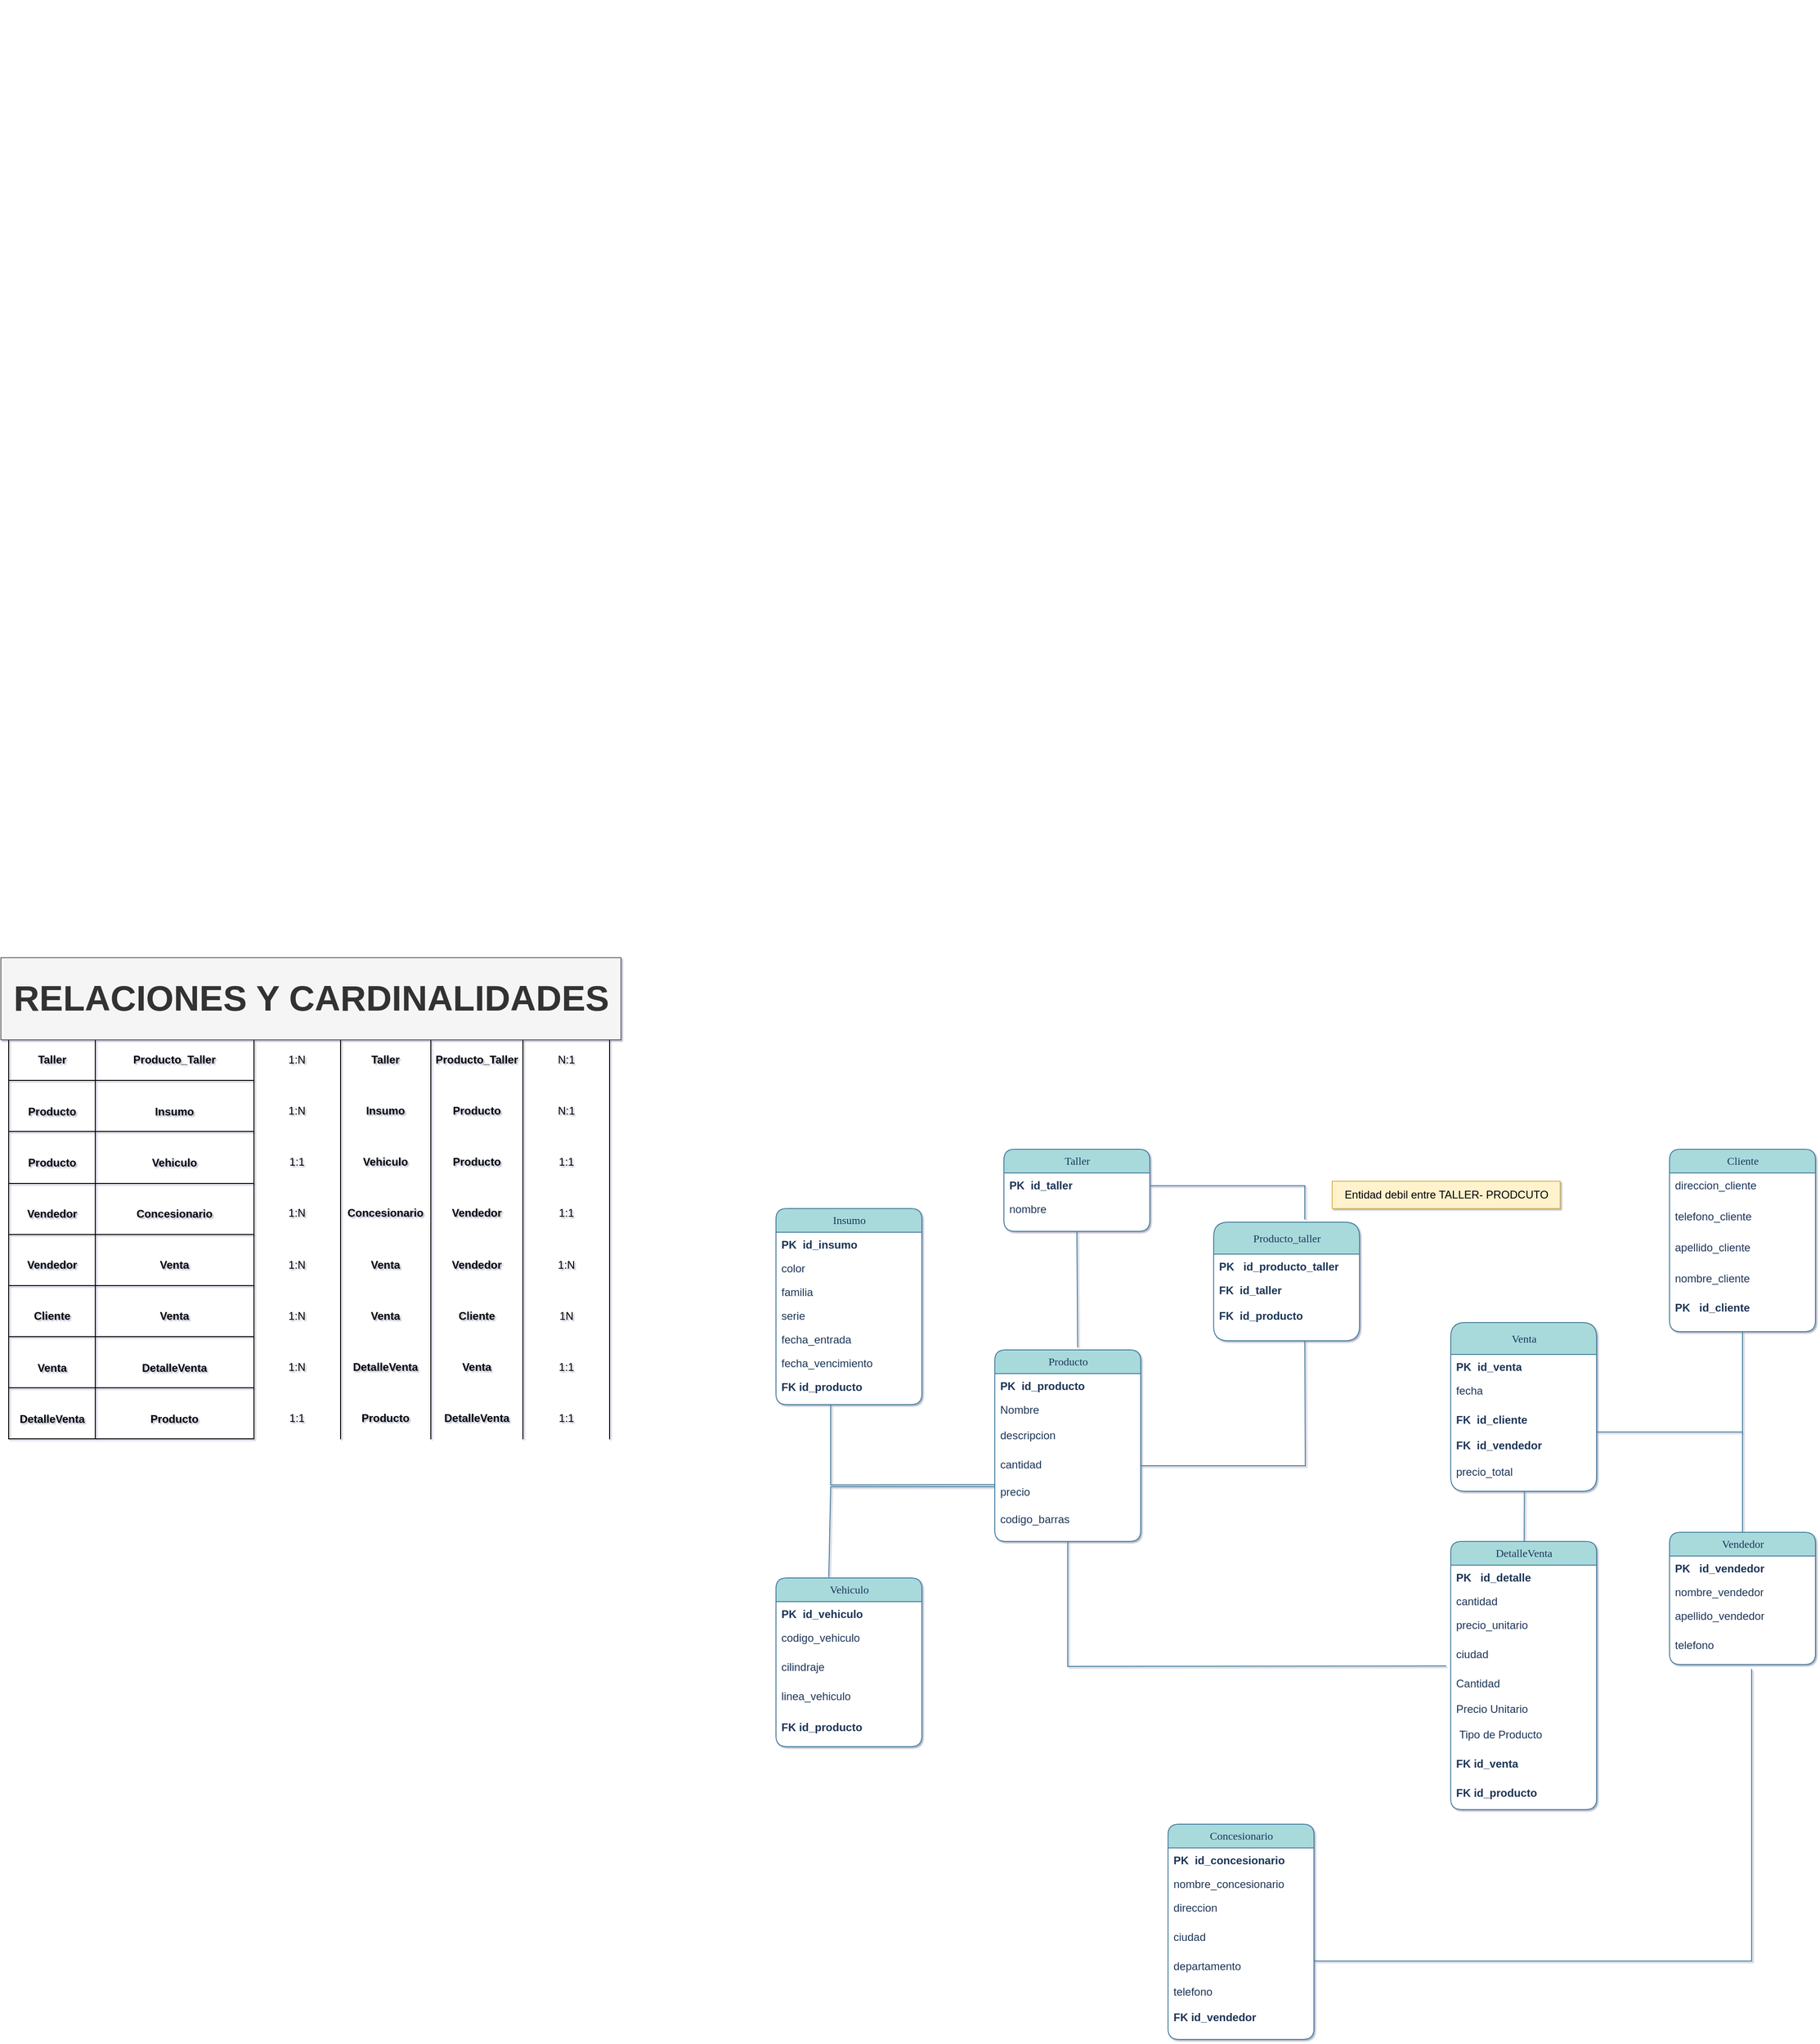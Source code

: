 <mxfile version="24.6.5" type="device">
  <diagram name="Page-1" id="b520641d-4fe3-3701-9064-5fc419738815">
    <mxGraphModel dx="2897" dy="2439" grid="1" gridSize="10" guides="1" tooltips="1" connect="1" arrows="1" fold="1" page="1" pageScale="1" pageWidth="1100" pageHeight="850" background="none" math="0" shadow="1">
      <root>
        <mxCell id="0" />
        <mxCell id="1" parent="0" />
        <mxCell id="21ea969265ad0168-6" value="Concesionario" style="swimlane;html=1;fontStyle=0;childLayout=stackLayout;horizontal=1;startSize=26;fillColor=#A8DADC;horizontalStack=0;resizeParent=1;resizeLast=0;collapsible=1;marginBottom=0;swimlaneFillColor=#ffffff;align=center;rounded=1;shadow=0;comic=0;labelBackgroundColor=none;strokeWidth=1;fontFamily=Verdana;fontSize=12;strokeColor=#457B9D;fontColor=#1D3557;" parent="1" vertex="1">
          <mxGeometry x="290" y="1130" width="160" height="236" as="geometry" />
        </mxCell>
        <mxCell id="21ea969265ad0168-7" value="PK&amp;nbsp;&amp;nbsp;id_concesionario" style="text;html=1;strokeColor=none;fillColor=none;spacingLeft=4;spacingRight=4;whiteSpace=wrap;overflow=hidden;rotatable=0;points=[[0,0.5],[1,0.5]];portConstraint=eastwest;fontStyle=1;labelBackgroundColor=none;fontColor=#1D3557;" parent="21ea969265ad0168-6" vertex="1">
          <mxGeometry y="26" width="160" height="26" as="geometry" />
        </mxCell>
        <mxCell id="21ea969265ad0168-8" value="nombre_concesionario" style="text;html=1;strokeColor=none;fillColor=none;spacingLeft=4;spacingRight=4;whiteSpace=wrap;overflow=hidden;rotatable=0;points=[[0,0.5],[1,0.5]];portConstraint=eastwest;labelBackgroundColor=none;fontColor=#1D3557;" parent="21ea969265ad0168-6" vertex="1">
          <mxGeometry y="52" width="160" height="26" as="geometry" />
        </mxCell>
        <mxCell id="21ea969265ad0168-9" value="direccion" style="text;html=1;strokeColor=none;fillColor=none;spacingLeft=4;spacingRight=4;whiteSpace=wrap;overflow=hidden;rotatable=0;points=[[0,0.5],[1,0.5]];portConstraint=eastwest;labelBackgroundColor=none;fontColor=#1D3557;" parent="21ea969265ad0168-6" vertex="1">
          <mxGeometry y="78" width="160" height="32" as="geometry" />
        </mxCell>
        <mxCell id="8dd9FDoS5vBMyWjFudpx-2" value="ciudad" style="text;html=1;strokeColor=none;fillColor=none;spacingLeft=4;spacingRight=4;whiteSpace=wrap;overflow=hidden;rotatable=0;points=[[0,0.5],[1,0.5]];portConstraint=eastwest;labelBackgroundColor=none;fontColor=#1D3557;" parent="21ea969265ad0168-6" vertex="1">
          <mxGeometry y="110" width="160" height="32" as="geometry" />
        </mxCell>
        <mxCell id="8dd9FDoS5vBMyWjFudpx-3" value="departamento" style="text;html=1;strokeColor=none;fillColor=none;spacingLeft=4;spacingRight=4;whiteSpace=wrap;overflow=hidden;rotatable=0;points=[[0,0.5],[1,0.5]];portConstraint=eastwest;labelBackgroundColor=none;fontColor=#1D3557;" parent="21ea969265ad0168-6" vertex="1">
          <mxGeometry y="142" width="160" height="28" as="geometry" />
        </mxCell>
        <mxCell id="8dd9FDoS5vBMyWjFudpx-4" value=" telefono" style="text;html=1;strokeColor=none;fillColor=none;spacingLeft=4;spacingRight=4;whiteSpace=wrap;overflow=hidden;rotatable=0;points=[[0,0.5],[1,0.5]];portConstraint=eastwest;labelBackgroundColor=none;fontColor=#1D3557;" parent="21ea969265ad0168-6" vertex="1">
          <mxGeometry y="170" width="160" height="28" as="geometry" />
        </mxCell>
        <mxCell id="8dd9FDoS5vBMyWjFudpx-5" value="&lt;b&gt;FK id_vendedor&lt;/b&gt;" style="text;html=1;strokeColor=none;fillColor=none;spacingLeft=4;spacingRight=4;whiteSpace=wrap;overflow=hidden;rotatable=0;points=[[0,0.5],[1,0.5]];portConstraint=eastwest;labelBackgroundColor=none;fontColor=#1D3557;" parent="21ea969265ad0168-6" vertex="1">
          <mxGeometry y="198" width="160" height="28" as="geometry" />
        </mxCell>
        <mxCell id="8dd9FDoS5vBMyWjFudpx-23" value="Insumo" style="swimlane;html=1;fontStyle=0;childLayout=stackLayout;horizontal=1;startSize=26;fillColor=#A8DADC;horizontalStack=0;resizeParent=1;resizeLast=0;collapsible=1;marginBottom=0;swimlaneFillColor=#ffffff;align=center;rounded=1;shadow=0;comic=0;labelBackgroundColor=none;strokeWidth=1;fontFamily=Verdana;fontSize=12;strokeColor=#457B9D;fontColor=#1D3557;" parent="1" vertex="1">
          <mxGeometry x="-140" y="455" width="160" height="215" as="geometry" />
        </mxCell>
        <mxCell id="8dd9FDoS5vBMyWjFudpx-24" value="PK&amp;nbsp; id_insumo" style="text;html=1;strokeColor=none;fillColor=none;spacingLeft=4;spacingRight=4;whiteSpace=wrap;overflow=hidden;rotatable=0;points=[[0,0.5],[1,0.5]];portConstraint=eastwest;fontStyle=1;labelBackgroundColor=none;fontColor=#1D3557;" parent="8dd9FDoS5vBMyWjFudpx-23" vertex="1">
          <mxGeometry y="26" width="160" height="26" as="geometry" />
        </mxCell>
        <mxCell id="8dd9FDoS5vBMyWjFudpx-25" value="color" style="text;html=1;strokeColor=none;fillColor=none;spacingLeft=4;spacingRight=4;whiteSpace=wrap;overflow=hidden;rotatable=0;points=[[0,0.5],[1,0.5]];portConstraint=eastwest;labelBackgroundColor=none;fontColor=#1D3557;" parent="8dd9FDoS5vBMyWjFudpx-23" vertex="1">
          <mxGeometry y="52" width="160" height="26" as="geometry" />
        </mxCell>
        <mxCell id="Du0r4xQM6rrGVBfCKi6Y-4" value="familia" style="text;html=1;strokeColor=none;fillColor=none;spacingLeft=4;spacingRight=4;whiteSpace=wrap;overflow=hidden;rotatable=0;points=[[0,0.5],[1,0.5]];portConstraint=eastwest;labelBackgroundColor=none;fontColor=#1D3557;" parent="8dd9FDoS5vBMyWjFudpx-23" vertex="1">
          <mxGeometry y="78" width="160" height="26" as="geometry" />
        </mxCell>
        <mxCell id="Du0r4xQM6rrGVBfCKi6Y-5" value="serie" style="text;html=1;strokeColor=none;fillColor=none;spacingLeft=4;spacingRight=4;whiteSpace=wrap;overflow=hidden;rotatable=0;points=[[0,0.5],[1,0.5]];portConstraint=eastwest;labelBackgroundColor=none;fontColor=#1D3557;" parent="8dd9FDoS5vBMyWjFudpx-23" vertex="1">
          <mxGeometry y="104" width="160" height="26" as="geometry" />
        </mxCell>
        <mxCell id="Du0r4xQM6rrGVBfCKi6Y-6" value="fecha_entrada" style="text;html=1;strokeColor=none;fillColor=none;spacingLeft=4;spacingRight=4;whiteSpace=wrap;overflow=hidden;rotatable=0;points=[[0,0.5],[1,0.5]];portConstraint=eastwest;labelBackgroundColor=none;fontColor=#1D3557;" parent="8dd9FDoS5vBMyWjFudpx-23" vertex="1">
          <mxGeometry y="130" width="160" height="26" as="geometry" />
        </mxCell>
        <mxCell id="Du0r4xQM6rrGVBfCKi6Y-7" value="fecha_vencimiento" style="text;html=1;strokeColor=none;fillColor=none;spacingLeft=4;spacingRight=4;whiteSpace=wrap;overflow=hidden;rotatable=0;points=[[0,0.5],[1,0.5]];portConstraint=eastwest;labelBackgroundColor=none;fontColor=#1D3557;" parent="8dd9FDoS5vBMyWjFudpx-23" vertex="1">
          <mxGeometry y="156" width="160" height="26" as="geometry" />
        </mxCell>
        <mxCell id="Du0r4xQM6rrGVBfCKi6Y-8" value="FK id_producto" style="text;html=1;strokeColor=none;fillColor=none;spacingLeft=4;spacingRight=4;whiteSpace=wrap;overflow=hidden;rotatable=0;points=[[0,0.5],[1,0.5]];portConstraint=eastwest;fontStyle=1;labelBackgroundColor=none;fontColor=#1D3557;" parent="8dd9FDoS5vBMyWjFudpx-23" vertex="1">
          <mxGeometry y="182" width="160" height="26" as="geometry" />
        </mxCell>
        <mxCell id="8dd9FDoS5vBMyWjFudpx-32" value="Cliente" style="swimlane;html=1;fontStyle=0;childLayout=stackLayout;horizontal=1;startSize=26;fillColor=#A8DADC;horizontalStack=0;resizeParent=1;resizeLast=0;collapsible=1;marginBottom=0;swimlaneFillColor=#ffffff;align=center;rounded=1;shadow=0;comic=0;labelBackgroundColor=none;strokeWidth=1;fontFamily=Verdana;fontSize=12;strokeColor=#457B9D;fontColor=#1D3557;" parent="1" vertex="1">
          <mxGeometry x="840" y="390" width="160" height="200" as="geometry" />
        </mxCell>
        <mxCell id="Du0r4xQM6rrGVBfCKi6Y-11" value="direccion_cliente" style="text;html=1;strokeColor=none;fillColor=none;spacingLeft=4;spacingRight=4;whiteSpace=wrap;overflow=hidden;rotatable=0;points=[[0,0.5],[1,0.5]];portConstraint=eastwest;labelBackgroundColor=none;fontColor=#1D3557;" parent="8dd9FDoS5vBMyWjFudpx-32" vertex="1">
          <mxGeometry y="26" width="160" height="34" as="geometry" />
        </mxCell>
        <mxCell id="Xd5yJjgraGwI-r6rhSxs-57" value="telefono_cliente" style="text;html=1;strokeColor=none;fillColor=none;spacingLeft=4;spacingRight=4;whiteSpace=wrap;overflow=hidden;rotatable=0;points=[[0,0.5],[1,0.5]];portConstraint=eastwest;labelBackgroundColor=none;fontColor=#1D3557;" parent="8dd9FDoS5vBMyWjFudpx-32" vertex="1">
          <mxGeometry y="60" width="160" height="34" as="geometry" />
        </mxCell>
        <mxCell id="8dd9FDoS5vBMyWjFudpx-118" value="apellido_cliente&amp;nbsp;" style="text;html=1;strokeColor=none;fillColor=none;spacingLeft=4;spacingRight=4;whiteSpace=wrap;overflow=hidden;rotatable=0;points=[[0,0.5],[1,0.5]];portConstraint=eastwest;fontStyle=0;labelBackgroundColor=none;fontColor=#1D3557;" parent="8dd9FDoS5vBMyWjFudpx-32" vertex="1">
          <mxGeometry y="94" width="160" height="34" as="geometry" />
        </mxCell>
        <mxCell id="8dd9FDoS5vBMyWjFudpx-35" value=" nombre_cliente" style="text;html=1;strokeColor=none;fillColor=none;spacingLeft=4;spacingRight=4;whiteSpace=wrap;overflow=hidden;rotatable=0;points=[[0,0.5],[1,0.5]];portConstraint=eastwest;labelBackgroundColor=none;fontColor=#1D3557;" parent="8dd9FDoS5vBMyWjFudpx-32" vertex="1">
          <mxGeometry y="128" width="160" height="32" as="geometry" />
        </mxCell>
        <mxCell id="8dd9FDoS5vBMyWjFudpx-33" value="PK&amp;nbsp;&amp;nbsp; id_cliente" style="text;html=1;strokeColor=none;fillColor=none;spacingLeft=4;spacingRight=4;whiteSpace=wrap;overflow=hidden;rotatable=0;points=[[0,0.5],[1,0.5]];portConstraint=eastwest;fontStyle=1;labelBackgroundColor=none;fontColor=#1D3557;" parent="8dd9FDoS5vBMyWjFudpx-32" vertex="1">
          <mxGeometry y="160" width="160" height="26" as="geometry" />
        </mxCell>
        <mxCell id="8dd9FDoS5vBMyWjFudpx-54" value="Vendedor" style="swimlane;html=1;fontStyle=0;childLayout=stackLayout;horizontal=1;startSize=26;fillColor=#A8DADC;horizontalStack=0;resizeParent=1;resizeLast=0;collapsible=1;marginBottom=0;swimlaneFillColor=#ffffff;align=center;rounded=1;shadow=0;comic=0;labelBackgroundColor=none;strokeWidth=1;fontFamily=Verdana;fontSize=12;strokeColor=#457B9D;fontColor=#1D3557;" parent="1" vertex="1">
          <mxGeometry x="840" y="810" width="160" height="145" as="geometry" />
        </mxCell>
        <mxCell id="8dd9FDoS5vBMyWjFudpx-55" value="PK&amp;nbsp;&amp;nbsp; id_vendedor" style="text;html=1;strokeColor=none;fillColor=none;spacingLeft=4;spacingRight=4;whiteSpace=wrap;overflow=hidden;rotatable=0;points=[[0,0.5],[1,0.5]];portConstraint=eastwest;fontStyle=1;labelBackgroundColor=none;fontColor=#1D3557;" parent="8dd9FDoS5vBMyWjFudpx-54" vertex="1">
          <mxGeometry y="26" width="160" height="26" as="geometry" />
        </mxCell>
        <mxCell id="8dd9FDoS5vBMyWjFudpx-56" value="  nombre_vendedor" style="text;html=1;strokeColor=none;fillColor=none;spacingLeft=4;spacingRight=4;whiteSpace=wrap;overflow=hidden;rotatable=0;points=[[0,0.5],[1,0.5]];portConstraint=eastwest;labelBackgroundColor=none;fontColor=#1D3557;" parent="8dd9FDoS5vBMyWjFudpx-54" vertex="1">
          <mxGeometry y="52" width="160" height="26" as="geometry" />
        </mxCell>
        <mxCell id="8dd9FDoS5vBMyWjFudpx-57" value="  apellido_vendedor" style="text;html=1;strokeColor=none;fillColor=none;spacingLeft=4;spacingRight=4;whiteSpace=wrap;overflow=hidden;rotatable=0;points=[[0,0.5],[1,0.5]];portConstraint=eastwest;labelBackgroundColor=none;fontColor=#1D3557;" parent="8dd9FDoS5vBMyWjFudpx-54" vertex="1">
          <mxGeometry y="78" width="160" height="32" as="geometry" />
        </mxCell>
        <mxCell id="8dd9FDoS5vBMyWjFudpx-59" value="telefono" style="text;html=1;strokeColor=none;fillColor=none;spacingLeft=4;spacingRight=4;whiteSpace=wrap;overflow=hidden;rotatable=0;points=[[0,0.5],[1,0.5]];portConstraint=eastwest;labelBackgroundColor=none;fontColor=#1D3557;" parent="8dd9FDoS5vBMyWjFudpx-54" vertex="1">
          <mxGeometry y="110" width="160" height="28" as="geometry" />
        </mxCell>
        <mxCell id="8dd9FDoS5vBMyWjFudpx-62" value="Producto" style="swimlane;html=1;fontStyle=0;childLayout=stackLayout;horizontal=1;startSize=26;fillColor=#A8DADC;horizontalStack=0;resizeParent=1;resizeLast=0;collapsible=1;marginBottom=0;swimlaneFillColor=#ffffff;align=center;rounded=1;shadow=0;comic=0;labelBackgroundColor=none;strokeWidth=1;fontFamily=Verdana;fontSize=12;strokeColor=#457B9D;fontColor=#1D3557;" parent="1" vertex="1">
          <mxGeometry x="100" y="610" width="160" height="210" as="geometry" />
        </mxCell>
        <mxCell id="8dd9FDoS5vBMyWjFudpx-63" value="PK&amp;nbsp; id_producto" style="text;html=1;strokeColor=none;fillColor=none;spacingLeft=4;spacingRight=4;whiteSpace=wrap;overflow=hidden;rotatable=0;points=[[0,0.5],[1,0.5]];portConstraint=eastwest;fontStyle=1;labelBackgroundColor=none;fontColor=#1D3557;" parent="8dd9FDoS5vBMyWjFudpx-62" vertex="1">
          <mxGeometry y="26" width="160" height="26" as="geometry" />
        </mxCell>
        <mxCell id="8dd9FDoS5vBMyWjFudpx-64" value="Nombre" style="text;html=1;strokeColor=none;fillColor=none;spacingLeft=4;spacingRight=4;whiteSpace=wrap;overflow=hidden;rotatable=0;points=[[0,0.5],[1,0.5]];portConstraint=eastwest;labelBackgroundColor=none;fontColor=#1D3557;" parent="8dd9FDoS5vBMyWjFudpx-62" vertex="1">
          <mxGeometry y="52" width="160" height="28" as="geometry" />
        </mxCell>
        <mxCell id="8dd9FDoS5vBMyWjFudpx-65" value="descripcion" style="text;html=1;strokeColor=none;fillColor=none;spacingLeft=4;spacingRight=4;whiteSpace=wrap;overflow=hidden;rotatable=0;points=[[0,0.5],[1,0.5]];portConstraint=eastwest;labelBackgroundColor=none;fontColor=#1D3557;" parent="8dd9FDoS5vBMyWjFudpx-62" vertex="1">
          <mxGeometry y="80" width="160" height="32" as="geometry" />
        </mxCell>
        <mxCell id="Du0r4xQM6rrGVBfCKi6Y-45" style="edgeStyle=orthogonalEdgeStyle;rounded=0;orthogonalLoop=1;jettySize=auto;html=1;exitX=1;exitY=0.5;exitDx=0;exitDy=0;strokeColor=#457B9D;fontColor=#1D3557;fillColor=#A8DADC;endArrow=none;endFill=0;" parent="8dd9FDoS5vBMyWjFudpx-62" source="8dd9FDoS5vBMyWjFudpx-66" edge="1">
          <mxGeometry relative="1" as="geometry">
            <mxPoint x="340" y="-10" as="targetPoint" />
          </mxGeometry>
        </mxCell>
        <mxCell id="8dd9FDoS5vBMyWjFudpx-66" value="cantidad" style="text;html=1;strokeColor=none;fillColor=none;spacingLeft=4;spacingRight=4;whiteSpace=wrap;overflow=hidden;rotatable=0;points=[[0,0.5],[1,0.5]];portConstraint=eastwest;labelBackgroundColor=none;fontColor=#1D3557;" parent="8dd9FDoS5vBMyWjFudpx-62" vertex="1">
          <mxGeometry y="112" width="160" height="30" as="geometry" />
        </mxCell>
        <mxCell id="HfZGZWcqAwXd5LYoIrl5-8" value="precio" style="text;html=1;strokeColor=none;fillColor=none;spacingLeft=4;spacingRight=4;whiteSpace=wrap;overflow=hidden;rotatable=0;points=[[0,0.5],[1,0.5]];portConstraint=eastwest;labelBackgroundColor=none;fontColor=#1D3557;" parent="8dd9FDoS5vBMyWjFudpx-62" vertex="1">
          <mxGeometry y="142" width="160" height="30" as="geometry" />
        </mxCell>
        <mxCell id="Du0r4xQM6rrGVBfCKi6Y-2" value="codigo_barras" style="text;html=1;strokeColor=none;fillColor=none;spacingLeft=4;spacingRight=4;whiteSpace=wrap;overflow=hidden;rotatable=0;points=[[0,0.5],[1,0.5]];portConstraint=eastwest;labelBackgroundColor=none;fontColor=#1D3557;" parent="8dd9FDoS5vBMyWjFudpx-62" vertex="1">
          <mxGeometry y="172" width="160" height="30" as="geometry" />
        </mxCell>
        <mxCell id="8dd9FDoS5vBMyWjFudpx-108" value="Venta" style="swimlane;html=1;fontStyle=0;childLayout=stackLayout;horizontal=1;startSize=35;fillColor=#A8DADC;horizontalStack=0;resizeParent=1;resizeLast=0;collapsible=1;marginBottom=0;swimlaneFillColor=#ffffff;align=center;rounded=1;shadow=0;comic=0;labelBackgroundColor=none;strokeWidth=1;fontFamily=Verdana;fontSize=12;strokeColor=#457B9D;fontColor=#1D3557;" parent="1" vertex="1">
          <mxGeometry x="600" y="580" width="160" height="185" as="geometry" />
        </mxCell>
        <mxCell id="8dd9FDoS5vBMyWjFudpx-109" value="PK&amp;nbsp;&amp;nbsp;id_venta " style="text;html=1;strokeColor=none;fillColor=none;spacingLeft=4;spacingRight=4;whiteSpace=wrap;overflow=hidden;rotatable=0;points=[[0,0.5],[1,0.5]];portConstraint=eastwest;fontStyle=1;labelBackgroundColor=none;fontColor=#1D3557;" parent="8dd9FDoS5vBMyWjFudpx-108" vertex="1">
          <mxGeometry y="35" width="160" height="26" as="geometry" />
        </mxCell>
        <mxCell id="8dd9FDoS5vBMyWjFudpx-111" value=" fecha" style="text;html=1;strokeColor=none;fillColor=none;spacingLeft=4;spacingRight=4;whiteSpace=wrap;overflow=hidden;rotatable=0;points=[[0,0.5],[1,0.5]];portConstraint=eastwest;labelBackgroundColor=none;fontColor=#1D3557;" parent="8dd9FDoS5vBMyWjFudpx-108" vertex="1">
          <mxGeometry y="61" width="160" height="32" as="geometry" />
        </mxCell>
        <mxCell id="8dd9FDoS5vBMyWjFudpx-113" value="&lt;b&gt;FK&amp;nbsp;&amp;nbsp;id_cliente&lt;/b&gt;" style="text;html=1;strokeColor=none;fillColor=none;spacingLeft=4;spacingRight=4;whiteSpace=wrap;overflow=hidden;rotatable=0;points=[[0,0.5],[1,0.5]];portConstraint=eastwest;labelBackgroundColor=none;fontColor=#1D3557;" parent="8dd9FDoS5vBMyWjFudpx-108" vertex="1">
          <mxGeometry y="93" width="160" height="28" as="geometry" />
        </mxCell>
        <mxCell id="Du0r4xQM6rrGVBfCKi6Y-12" value="&lt;b&gt;FK&amp;nbsp;&amp;nbsp;id_vendedor&lt;/b&gt;" style="text;html=1;strokeColor=none;fillColor=none;spacingLeft=4;spacingRight=4;whiteSpace=wrap;overflow=hidden;rotatable=0;points=[[0,0.5],[1,0.5]];portConstraint=eastwest;labelBackgroundColor=none;fontColor=#1D3557;" parent="8dd9FDoS5vBMyWjFudpx-108" vertex="1">
          <mxGeometry y="121" width="160" height="29" as="geometry" />
        </mxCell>
        <mxCell id="Du0r4xQM6rrGVBfCKi6Y-13" value="&lt;span&gt;precio_total&lt;/span&gt;" style="text;html=1;strokeColor=none;fillColor=none;spacingLeft=4;spacingRight=4;whiteSpace=wrap;overflow=hidden;rotatable=0;points=[[0,0.5],[1,0.5]];portConstraint=eastwest;fontStyle=0;labelBackgroundColor=none;fontColor=#1D3557;" parent="8dd9FDoS5vBMyWjFudpx-108" vertex="1">
          <mxGeometry y="150" width="160" height="29" as="geometry" />
        </mxCell>
        <mxCell id="HfZGZWcqAwXd5LYoIrl5-2" value="Taller" style="swimlane;html=1;fontStyle=0;childLayout=stackLayout;horizontal=1;startSize=26;fillColor=#A8DADC;horizontalStack=0;resizeParent=1;resizeLast=0;collapsible=1;marginBottom=0;swimlaneFillColor=#ffffff;align=center;rounded=1;shadow=0;comic=0;labelBackgroundColor=none;strokeWidth=1;fontFamily=Verdana;fontSize=12;strokeColor=#457B9D;fontColor=#1D3557;" parent="1" vertex="1">
          <mxGeometry x="110" y="390" width="160" height="90" as="geometry" />
        </mxCell>
        <mxCell id="HfZGZWcqAwXd5LYoIrl5-3" value="PK&amp;nbsp; id_taller" style="text;html=1;strokeColor=none;fillColor=none;spacingLeft=4;spacingRight=4;whiteSpace=wrap;overflow=hidden;rotatable=0;points=[[0,0.5],[1,0.5]];portConstraint=eastwest;fontStyle=1;labelBackgroundColor=none;fontColor=#1D3557;" parent="HfZGZWcqAwXd5LYoIrl5-2" vertex="1">
          <mxGeometry y="26" width="160" height="26" as="geometry" />
        </mxCell>
        <mxCell id="HfZGZWcqAwXd5LYoIrl5-4" value="nombre" style="text;html=1;strokeColor=none;fillColor=none;spacingLeft=4;spacingRight=4;whiteSpace=wrap;overflow=hidden;rotatable=0;points=[[0,0.5],[1,0.5]];portConstraint=eastwest;labelBackgroundColor=none;fontColor=#1D3557;" parent="HfZGZWcqAwXd5LYoIrl5-2" vertex="1">
          <mxGeometry y="52" width="160" height="26" as="geometry" />
        </mxCell>
        <mxCell id="HfZGZWcqAwXd5LYoIrl5-9" value=" Vehiculo" style="swimlane;html=1;fontStyle=0;childLayout=stackLayout;horizontal=1;startSize=26;fillColor=#A8DADC;horizontalStack=0;resizeParent=1;resizeLast=0;collapsible=1;marginBottom=0;swimlaneFillColor=#ffffff;align=center;rounded=1;shadow=0;comic=0;labelBackgroundColor=none;strokeWidth=1;fontFamily=Verdana;fontSize=12;strokeColor=#457B9D;fontColor=#1D3557;" parent="1" vertex="1">
          <mxGeometry x="-140" y="860" width="160" height="185" as="geometry" />
        </mxCell>
        <mxCell id="HfZGZWcqAwXd5LYoIrl5-10" value="PK&amp;nbsp;&amp;nbsp;id_vehiculo" style="text;html=1;strokeColor=none;fillColor=none;spacingLeft=4;spacingRight=4;whiteSpace=wrap;overflow=hidden;rotatable=0;points=[[0,0.5],[1,0.5]];portConstraint=eastwest;fontStyle=1;labelBackgroundColor=none;fontColor=#1D3557;" parent="HfZGZWcqAwXd5LYoIrl5-9" vertex="1">
          <mxGeometry y="26" width="160" height="26" as="geometry" />
        </mxCell>
        <mxCell id="HfZGZWcqAwXd5LYoIrl5-11" value="codigo_vehiculo" style="text;html=1;strokeColor=none;fillColor=none;spacingLeft=4;spacingRight=4;whiteSpace=wrap;overflow=hidden;rotatable=0;points=[[0,0.5],[1,0.5]];portConstraint=eastwest;labelBackgroundColor=none;fontColor=#1D3557;" parent="HfZGZWcqAwXd5LYoIrl5-9" vertex="1">
          <mxGeometry y="52" width="160" height="32" as="geometry" />
        </mxCell>
        <mxCell id="HfZGZWcqAwXd5LYoIrl5-12" value="cilindraje" style="text;html=1;strokeColor=none;fillColor=none;spacingLeft=4;spacingRight=4;whiteSpace=wrap;overflow=hidden;rotatable=0;points=[[0,0.5],[1,0.5]];portConstraint=eastwest;labelBackgroundColor=none;fontColor=#1D3557;" parent="HfZGZWcqAwXd5LYoIrl5-9" vertex="1">
          <mxGeometry y="84" width="160" height="32" as="geometry" />
        </mxCell>
        <mxCell id="HfZGZWcqAwXd5LYoIrl5-13" value="linea_vehiculo " style="text;html=1;strokeColor=none;fillColor=none;spacingLeft=4;spacingRight=4;whiteSpace=wrap;overflow=hidden;rotatable=0;points=[[0,0.5],[1,0.5]];portConstraint=eastwest;labelBackgroundColor=none;fontColor=#1D3557;" parent="HfZGZWcqAwXd5LYoIrl5-9" vertex="1">
          <mxGeometry y="116" width="160" height="34" as="geometry" />
        </mxCell>
        <mxCell id="Du0r4xQM6rrGVBfCKi6Y-10" value="FK id_producto" style="text;html=1;strokeColor=none;fillColor=none;spacingLeft=4;spacingRight=4;whiteSpace=wrap;overflow=hidden;rotatable=0;points=[[0,0.5],[1,0.5]];portConstraint=eastwest;fontStyle=1;labelBackgroundColor=none;fontColor=#1D3557;" parent="HfZGZWcqAwXd5LYoIrl5-9" vertex="1">
          <mxGeometry y="150" width="160" height="26" as="geometry" />
        </mxCell>
        <mxCell id="HfZGZWcqAwXd5LYoIrl5-36" value="" style="text;html=1;align=center;verticalAlign=middle;resizable=0;points=[];autosize=1;strokeColor=none;fillColor=none;labelBackgroundColor=none;fontColor=#1D3557;" parent="1" vertex="1">
          <mxGeometry x="740" y="140" width="30" height="30" as="geometry" />
        </mxCell>
        <mxCell id="Du0r4xQM6rrGVBfCKi6Y-14" value="DetalleVenta" style="swimlane;html=1;fontStyle=0;childLayout=stackLayout;horizontal=1;startSize=26;fillColor=#A8DADC;horizontalStack=0;resizeParent=1;resizeLast=0;collapsible=1;marginBottom=0;swimlaneFillColor=#ffffff;align=center;rounded=1;shadow=0;comic=0;labelBackgroundColor=none;strokeWidth=1;fontFamily=Verdana;fontSize=12;strokeColor=#457B9D;fontColor=#1D3557;" parent="1" vertex="1">
          <mxGeometry x="600" y="820" width="160" height="294" as="geometry" />
        </mxCell>
        <mxCell id="Du0r4xQM6rrGVBfCKi6Y-15" value="PK&amp;nbsp;&amp;nbsp; id_detalle" style="text;html=1;strokeColor=none;fillColor=none;spacingLeft=4;spacingRight=4;whiteSpace=wrap;overflow=hidden;rotatable=0;points=[[0,0.5],[1,0.5]];portConstraint=eastwest;fontStyle=1;labelBackgroundColor=none;fontColor=#1D3557;" parent="Du0r4xQM6rrGVBfCKi6Y-14" vertex="1">
          <mxGeometry y="26" width="160" height="26" as="geometry" />
        </mxCell>
        <mxCell id="Du0r4xQM6rrGVBfCKi6Y-16" value="cantidad" style="text;html=1;strokeColor=none;fillColor=none;spacingLeft=4;spacingRight=4;whiteSpace=wrap;overflow=hidden;rotatable=0;points=[[0,0.5],[1,0.5]];portConstraint=eastwest;labelBackgroundColor=none;fontColor=#1D3557;" parent="Du0r4xQM6rrGVBfCKi6Y-14" vertex="1">
          <mxGeometry y="52" width="160" height="26" as="geometry" />
        </mxCell>
        <mxCell id="Du0r4xQM6rrGVBfCKi6Y-17" value=" precio_unitario" style="text;html=1;strokeColor=none;fillColor=none;spacingLeft=4;spacingRight=4;whiteSpace=wrap;overflow=hidden;rotatable=0;points=[[0,0.5],[1,0.5]];portConstraint=eastwest;labelBackgroundColor=none;fontColor=#1D3557;" parent="Du0r4xQM6rrGVBfCKi6Y-14" vertex="1">
          <mxGeometry y="78" width="160" height="32" as="geometry" />
        </mxCell>
        <mxCell id="Du0r4xQM6rrGVBfCKi6Y-18" value="ciudad" style="text;html=1;strokeColor=none;fillColor=none;spacingLeft=4;spacingRight=4;whiteSpace=wrap;overflow=hidden;rotatable=0;points=[[0,0.5],[1,0.5]];portConstraint=eastwest;labelBackgroundColor=none;fontColor=#1D3557;" parent="Du0r4xQM6rrGVBfCKi6Y-14" vertex="1">
          <mxGeometry y="110" width="160" height="32" as="geometry" />
        </mxCell>
        <mxCell id="Du0r4xQM6rrGVBfCKi6Y-19" value=" Cantidad" style="text;html=1;strokeColor=none;fillColor=none;spacingLeft=4;spacingRight=4;whiteSpace=wrap;overflow=hidden;rotatable=0;points=[[0,0.5],[1,0.5]];portConstraint=eastwest;labelBackgroundColor=none;fontColor=#1D3557;" parent="Du0r4xQM6rrGVBfCKi6Y-14" vertex="1">
          <mxGeometry y="142" width="160" height="28" as="geometry" />
        </mxCell>
        <mxCell id="Du0r4xQM6rrGVBfCKi6Y-20" value="  Precio Unitario" style="text;html=1;strokeColor=none;fillColor=none;spacingLeft=4;spacingRight=4;whiteSpace=wrap;overflow=hidden;rotatable=0;points=[[0,0.5],[1,0.5]];portConstraint=eastwest;labelBackgroundColor=none;fontColor=#1D3557;" parent="Du0r4xQM6rrGVBfCKi6Y-14" vertex="1">
          <mxGeometry y="170" width="160" height="28" as="geometry" />
        </mxCell>
        <mxCell id="Du0r4xQM6rrGVBfCKi6Y-22" value="&amp;nbsp;Tipo de Producto" style="text;html=1;strokeColor=none;fillColor=none;spacingLeft=4;spacingRight=4;whiteSpace=wrap;overflow=hidden;rotatable=0;points=[[0,0.5],[1,0.5]];portConstraint=eastwest;labelBackgroundColor=none;fontColor=#1D3557;" parent="Du0r4xQM6rrGVBfCKi6Y-14" vertex="1">
          <mxGeometry y="198" width="160" height="32" as="geometry" />
        </mxCell>
        <mxCell id="Du0r4xQM6rrGVBfCKi6Y-21" value="&lt;b&gt;FK id_venta&lt;/b&gt;" style="text;html=1;strokeColor=none;fillColor=none;spacingLeft=4;spacingRight=4;whiteSpace=wrap;overflow=hidden;rotatable=0;points=[[0,0.5],[1,0.5]];portConstraint=eastwest;labelBackgroundColor=none;fontColor=#1D3557;" parent="Du0r4xQM6rrGVBfCKi6Y-14" vertex="1">
          <mxGeometry y="230" width="160" height="32" as="geometry" />
        </mxCell>
        <mxCell id="Du0r4xQM6rrGVBfCKi6Y-23" value="&lt;b&gt;FK id_producto&lt;/b&gt;" style="text;html=1;strokeColor=none;fillColor=none;spacingLeft=4;spacingRight=4;whiteSpace=wrap;overflow=hidden;rotatable=0;points=[[0,0.5],[1,0.5]];portConstraint=eastwest;labelBackgroundColor=none;fontColor=#1D3557;" parent="Du0r4xQM6rrGVBfCKi6Y-14" vertex="1">
          <mxGeometry y="262" width="160" height="32" as="geometry" />
        </mxCell>
        <mxCell id="Du0r4xQM6rrGVBfCKi6Y-24" value="Producto_taller" style="swimlane;html=1;fontStyle=0;childLayout=stackLayout;horizontal=1;startSize=35;fillColor=#A8DADC;horizontalStack=0;resizeParent=1;resizeLast=0;collapsible=1;marginBottom=0;swimlaneFillColor=#ffffff;align=center;rounded=1;shadow=0;comic=0;labelBackgroundColor=none;strokeWidth=1;fontFamily=Verdana;fontSize=12;strokeColor=#457B9D;fontColor=#1D3557;" parent="1" vertex="1">
          <mxGeometry x="340" y="470" width="160" height="130" as="geometry" />
        </mxCell>
        <mxCell id="Du0r4xQM6rrGVBfCKi6Y-25" value="PK&amp;nbsp;&amp;nbsp;   id_producto_taller " style="text;html=1;strokeColor=none;fillColor=none;spacingLeft=4;spacingRight=4;whiteSpace=wrap;overflow=hidden;rotatable=0;points=[[0,0.5],[1,0.5]];portConstraint=eastwest;fontStyle=1;labelBackgroundColor=none;fontColor=#1D3557;" parent="Du0r4xQM6rrGVBfCKi6Y-24" vertex="1">
          <mxGeometry y="35" width="160" height="26" as="geometry" />
        </mxCell>
        <mxCell id="Du0r4xQM6rrGVBfCKi6Y-27" value="&lt;b&gt;FK&amp;nbsp;&amp;nbsp;id_taller&lt;/b&gt;" style="text;html=1;strokeColor=none;fillColor=none;spacingLeft=4;spacingRight=4;whiteSpace=wrap;overflow=hidden;rotatable=0;points=[[0,0.5],[1,0.5]];portConstraint=eastwest;labelBackgroundColor=none;fontColor=#1D3557;" parent="Du0r4xQM6rrGVBfCKi6Y-24" vertex="1">
          <mxGeometry y="61" width="160" height="28" as="geometry" />
        </mxCell>
        <mxCell id="Du0r4xQM6rrGVBfCKi6Y-28" value="&lt;b&gt;FK&amp;nbsp;&amp;nbsp;id_producto&lt;/b&gt;&lt;div&gt;&lt;b&gt;&lt;br&gt;&lt;/b&gt;&lt;/div&gt;" style="text;html=1;strokeColor=none;fillColor=none;spacingLeft=4;spacingRight=4;whiteSpace=wrap;overflow=hidden;rotatable=0;points=[[0,0.5],[1,0.5]];portConstraint=eastwest;labelBackgroundColor=none;fontColor=#1D3557;" parent="Du0r4xQM6rrGVBfCKi6Y-24" vertex="1">
          <mxGeometry y="89" width="160" height="29" as="geometry" />
        </mxCell>
        <mxCell id="Du0r4xQM6rrGVBfCKi6Y-36" value="" style="endArrow=none;html=1;rounded=0;strokeColor=#457B9D;fontColor=#1D3557;fillColor=#A8DADC;entryX=0.505;entryY=1.208;entryDx=0;entryDy=0;entryPerimeter=0;" parent="1" source="Du0r4xQM6rrGVBfCKi6Y-14" target="Du0r4xQM6rrGVBfCKi6Y-13" edge="1">
          <mxGeometry width="50" height="50" relative="1" as="geometry">
            <mxPoint x="655" y="820" as="sourcePoint" />
            <mxPoint x="705" y="770" as="targetPoint" />
          </mxGeometry>
        </mxCell>
        <mxCell id="Du0r4xQM6rrGVBfCKi6Y-37" value="" style="endArrow=none;html=1;rounded=0;strokeColor=#457B9D;fontColor=#1D3557;fillColor=#A8DADC;exitX=0.5;exitY=0;exitDx=0;exitDy=0;" parent="1" source="8dd9FDoS5vBMyWjFudpx-54" edge="1">
          <mxGeometry width="50" height="50" relative="1" as="geometry">
            <mxPoint x="840" y="700.5" as="sourcePoint" />
            <mxPoint x="760" y="700" as="targetPoint" />
            <Array as="points">
              <mxPoint x="920" y="700" />
            </Array>
          </mxGeometry>
        </mxCell>
        <mxCell id="Du0r4xQM6rrGVBfCKi6Y-38" value="" style="endArrow=none;html=1;rounded=0;strokeColor=#457B9D;fontColor=#1D3557;fillColor=#A8DADC;exitX=0.5;exitY=1;exitDx=0;exitDy=0;" parent="1" source="8dd9FDoS5vBMyWjFudpx-32" edge="1">
          <mxGeometry width="50" height="50" relative="1" as="geometry">
            <mxPoint x="920" y="810" as="sourcePoint" />
            <mxPoint x="760" y="700" as="targetPoint" />
            <Array as="points">
              <mxPoint x="920" y="700" />
            </Array>
          </mxGeometry>
        </mxCell>
        <mxCell id="Du0r4xQM6rrGVBfCKi6Y-39" value="" style="endArrow=none;html=1;rounded=0;strokeColor=#457B9D;fontColor=#1D3557;fillColor=#A8DADC;exitX=-0.031;exitY=0.83;exitDx=0;exitDy=0;exitPerimeter=0;entryX=0.5;entryY=1;entryDx=0;entryDy=0;" parent="1" source="Du0r4xQM6rrGVBfCKi6Y-18" target="8dd9FDoS5vBMyWjFudpx-62" edge="1">
          <mxGeometry width="50" height="50" relative="1" as="geometry">
            <mxPoint x="570" y="890" as="sourcePoint" />
            <mxPoint x="410" y="1000" as="targetPoint" />
            <Array as="points">
              <mxPoint x="180" y="957" />
            </Array>
          </mxGeometry>
        </mxCell>
        <mxCell id="Du0r4xQM6rrGVBfCKi6Y-40" value="" style="endArrow=none;html=1;rounded=0;strokeColor=#457B9D;fontColor=#1D3557;fillColor=#A8DADC;entryX=0.5;entryY=1;entryDx=0;entryDy=0;exitX=0.568;exitY=-0.013;exitDx=0;exitDy=0;exitPerimeter=0;" parent="1" source="8dd9FDoS5vBMyWjFudpx-62" target="HfZGZWcqAwXd5LYoIrl5-2" edge="1">
          <mxGeometry width="50" height="50" relative="1" as="geometry">
            <mxPoint x="170" y="610" as="sourcePoint" />
            <mxPoint x="220" y="560" as="targetPoint" />
          </mxGeometry>
        </mxCell>
        <mxCell id="Du0r4xQM6rrGVBfCKi6Y-41" value="" style="endArrow=none;html=1;rounded=0;strokeColor=#457B9D;fontColor=#1D3557;fillColor=#A8DADC;exitX=0.362;exitY=-0.004;exitDx=0;exitDy=0;exitPerimeter=0;" parent="1" source="HfZGZWcqAwXd5LYoIrl5-9" edge="1">
          <mxGeometry width="50" height="50" relative="1" as="geometry">
            <mxPoint x="-80" y="670" as="sourcePoint" />
            <mxPoint x="100" y="760" as="targetPoint" />
            <Array as="points">
              <mxPoint x="-80" y="760" />
            </Array>
          </mxGeometry>
        </mxCell>
        <mxCell id="Du0r4xQM6rrGVBfCKi6Y-42" value="" style="endArrow=none;html=1;rounded=0;strokeColor=#457B9D;fontColor=#1D3557;fillColor=#A8DADC;entryX=-0.001;entryY=0.188;entryDx=0;entryDy=0;entryPerimeter=0;" parent="1" target="HfZGZWcqAwXd5LYoIrl5-8" edge="1">
          <mxGeometry width="50" height="50" relative="1" as="geometry">
            <mxPoint x="-80" y="670" as="sourcePoint" />
            <mxPoint x="100" y="770" as="targetPoint" />
            <Array as="points">
              <mxPoint x="-80" y="758" />
            </Array>
          </mxGeometry>
        </mxCell>
        <mxCell id="Du0r4xQM6rrGVBfCKi6Y-43" value="" style="endArrow=none;html=1;rounded=0;strokeColor=#457B9D;fontColor=#1D3557;fillColor=#A8DADC;entryX=1;entryY=0.5;entryDx=0;entryDy=0;" parent="1" target="8dd9FDoS5vBMyWjFudpx-2" edge="1">
          <mxGeometry width="50" height="50" relative="1" as="geometry">
            <mxPoint x="930" y="960" as="sourcePoint" />
            <mxPoint x="472.5" y="1179.5" as="targetPoint" />
            <Array as="points">
              <mxPoint x="930" y="1280" />
              <mxPoint x="450" y="1280" />
            </Array>
          </mxGeometry>
        </mxCell>
        <mxCell id="Du0r4xQM6rrGVBfCKi6Y-44" value="" style="endArrow=none;html=1;rounded=0;strokeColor=#457B9D;fontColor=#1D3557;fillColor=#A8DADC;" parent="1" edge="1">
          <mxGeometry width="50" height="50" relative="1" as="geometry">
            <mxPoint x="440" y="467" as="sourcePoint" />
            <mxPoint x="270" y="430" as="targetPoint" />
            <Array as="points">
              <mxPoint x="440" y="430" />
            </Array>
          </mxGeometry>
        </mxCell>
        <mxCell id="Du0r4xQM6rrGVBfCKi6Y-46" value="Entidad debil entre TALLER- PRODCUTO" style="text;html=1;align=center;verticalAlign=middle;resizable=0;points=[];autosize=1;strokeColor=#d6b656;fillColor=#fff2cc;" parent="1" vertex="1">
          <mxGeometry x="470" y="425" width="250" height="30" as="geometry" />
        </mxCell>
        <mxCell id="Du0r4xQM6rrGVBfCKi6Y-49" value="&lt;table class=&quot;MsoNormalTable&quot; border=&quot;0&quot; cellspacing=&quot;0&quot; cellpadding=&quot;0&quot; align=&quot;right&quot; width=&quot;660&quot; style=&quot;border-collapse:collapse;mso-table-layout-alt:fixed;&#xa; mso-yfti-tbllook:1184;mso-table-lspace:7.05pt;margin-left:4.8pt;mso-table-rspace:&#xa; 7.05pt;margin-right:4.8pt;mso-table-bspace:8.0pt;margin-bottom:5.75pt;&#xa; mso-table-anchor-vertical:margin;mso-table-anchor-horizontal:margin;&#xa; mso-table-left:right;mso-table-top:-19.8pt;mso-padding-alt:0cm 3.5pt 0cm 3.5pt&quot;&gt;&#xa; &lt;tbody&gt;&lt;tr style=&quot;mso-yfti-irow:0;mso-yfti-firstrow:yes;height:44.6pt&quot;&gt;&#xa;  &lt;td width=&quot;91&quot; valign=&quot;top&quot; style=&quot;width:68.6pt;border:solid windowtext 1.0pt;&#xa;  mso-border-alt:solid windowtext .75pt;padding:0cm 3.5pt 0cm 3.5pt;height:&#xa;  44.6pt&quot;&gt;&#xa;  &lt;p class=&quot;MsoNormal&quot; align=&quot;center&quot; style=&quot;margin-bottom:0cm;text-align:center;&#xa;  line-height:normal;mso-layout-grid-align:none;text-autospace:none;mso-element:&#xa;  frame;mso-element-frame-hspace:7.05pt;mso-element-wrap:around;mso-element-anchor-horizontal:&#xa;  margin;mso-element-left:right;mso-element-top:-19.8pt;mso-height-rule:exactly&quot;&gt;&lt;b&gt;&lt;span style=&quot;mso-ascii-font-family:Calibri;mso-hansi-font-family:Calibri;&#xa;  mso-bidi-font-family:Calibri;color:black;background:yellow;mso-highlight:&#xa;  yellow;mso-font-kerning:0pt&quot;&gt;Entidad Principal&lt;/span&gt;&lt;/b&gt;&lt;/p&gt;&#xa;  &lt;/td&gt;&#xa;  &lt;td width=&quot;202&quot; valign=&quot;top&quot; style=&quot;width:151.85pt;border:solid windowtext 1.0pt;&#xa;  border-left:none;mso-border-left-alt:solid windowtext .75pt;mso-border-alt:&#xa;  solid windowtext .75pt;padding:0cm 3.5pt 0cm 3.5pt;height:44.6pt&quot;&gt;&#xa;  &lt;p class=&quot;MsoNormal&quot; align=&quot;center&quot; style=&quot;margin-bottom:0cm;text-align:center;&#xa;  line-height:normal;mso-layout-grid-align:none;text-autospace:none;mso-element:&#xa;  frame;mso-element-frame-hspace:7.05pt;mso-element-wrap:around;mso-element-anchor-horizontal:&#xa;  margin;mso-element-left:right;mso-element-top:-19.8pt;mso-height-rule:exactly&quot;&gt;&lt;b&gt;&lt;span style=&quot;mso-ascii-font-family:Calibri;mso-hansi-font-family:Calibri;&#xa;  mso-bidi-font-family:Calibri;color:black;background:yellow;mso-highlight:&#xa;  yellow;mso-font-kerning:0pt&quot;&gt;Relación con Entidad Secundaria&lt;/span&gt;&lt;/b&gt;&lt;/p&gt;&#xa;  &lt;/td&gt;&#xa;  &lt;td width=&quot;91&quot; valign=&quot;top&quot; style=&quot;width:68.6pt;border:solid windowtext 1.0pt;&#xa;  border-left:none;mso-border-left-alt:solid windowtext .75pt;mso-border-alt:&#xa;  solid windowtext .75pt;padding:0cm 3.5pt 0cm 3.5pt;height:44.6pt&quot;&gt;&#xa;  &lt;p class=&quot;MsoNormal&quot; align=&quot;center&quot; style=&quot;margin-bottom:0cm;text-align:center;&#xa;  line-height:normal;mso-layout-grid-align:none;text-autospace:none;mso-element:&#xa;  frame;mso-element-frame-hspace:7.05pt;mso-element-wrap:around;mso-element-anchor-horizontal:&#xa;  margin;mso-element-left:right;mso-element-top:-19.8pt;mso-height-rule:exactly&quot;&gt;&lt;b&gt;&lt;span style=&quot;mso-ascii-font-family:Calibri;mso-hansi-font-family:Calibri;&#xa;  mso-bidi-font-family:Calibri;color:black;background:yellow;mso-highlight:&#xa;  yellow;mso-font-kerning:0pt&quot;&gt;Cardinalidad&lt;/span&gt;&lt;/b&gt;&lt;/p&gt;&#xa;  &lt;/td&gt;&#xa;  &lt;td width=&quot;91&quot; valign=&quot;top&quot; style=&quot;width:68.6pt;border:solid windowtext 1.0pt;&#xa;  border-left:none;mso-border-left-alt:solid windowtext .75pt;mso-border-alt:&#xa;  solid windowtext .75pt;padding:0cm 3.5pt 0cm 3.5pt;height:44.6pt&quot;&gt;&#xa;  &lt;p class=&quot;MsoNormal&quot; align=&quot;center&quot; style=&quot;margin-bottom:0cm;text-align:center;&#xa;  line-height:normal;mso-layout-grid-align:none;text-autospace:none;mso-element:&#xa;  frame;mso-element-frame-hspace:7.05pt;mso-element-wrap:around;mso-element-anchor-horizontal:&#xa;  margin;mso-element-left:right;mso-element-top:-19.8pt;mso-height-rule:exactly&quot;&gt;&lt;b&gt;&lt;span style=&quot;mso-ascii-font-family:Calibri;mso-hansi-font-family:Calibri;&#xa;  mso-bidi-font-family:Calibri;color:black;background:yellow;mso-highlight:&#xa;  yellow;mso-font-kerning:0pt&quot;&gt;Entidad Secundaria&lt;/span&gt;&lt;/b&gt;&lt;/p&gt;&#xa;  &lt;/td&gt;&#xa;  &lt;td width=&quot;91&quot; valign=&quot;top&quot; style=&quot;width:68.6pt;border:solid windowtext 1.0pt;&#xa;  border-left:none;mso-border-left-alt:solid windowtext .75pt;mso-border-alt:&#xa;  solid windowtext .75pt;padding:0cm 3.5pt 0cm 3.5pt;height:44.6pt&quot;&gt;&#xa;  &lt;p class=&quot;MsoNormal&quot; align=&quot;center&quot; style=&quot;margin-bottom:0cm;text-align:center;&#xa;  line-height:normal;mso-layout-grid-align:none;text-autospace:none;mso-element:&#xa;  frame;mso-element-frame-hspace:7.05pt;mso-element-wrap:around;mso-element-anchor-horizontal:&#xa;  margin;mso-element-left:right;mso-element-top:-19.8pt;mso-height-rule:exactly&quot;&gt;&lt;b&gt;&lt;span style=&quot;mso-ascii-font-family:Calibri;mso-hansi-font-family:Calibri;&#xa;  mso-bidi-font-family:Calibri;color:black;background:yellow;mso-highlight:&#xa;  yellow;mso-font-kerning:0pt&quot;&gt;Relación Inversa&lt;/span&gt;&lt;/b&gt;&lt;/p&gt;&#xa;  &lt;/td&gt;&#xa;  &lt;td width=&quot;91&quot; valign=&quot;top&quot; style=&quot;width:68.6pt;border:solid windowtext 1.0pt;&#xa;  border-left:none;mso-border-left-alt:solid windowtext .75pt;mso-border-alt:&#xa;  solid windowtext .75pt;padding:0cm 3.5pt 0cm 3.5pt;height:44.6pt&quot;&gt;&#xa;  &lt;p class=&quot;MsoNormal&quot; align=&quot;center&quot; style=&quot;margin-bottom:0cm;text-align:center;&#xa;  line-height:normal;mso-layout-grid-align:none;text-autospace:none;mso-element:&#xa;  frame;mso-element-frame-hspace:7.05pt;mso-element-wrap:around;mso-element-anchor-horizontal:&#xa;  margin;mso-element-left:right;mso-element-top:-19.8pt;mso-height-rule:exactly&quot;&gt;&lt;b&gt;&lt;span style=&quot;mso-ascii-font-family:Calibri;mso-hansi-font-family:Calibri;&#xa;  mso-bidi-font-family:Calibri;color:black;background:yellow;mso-highlight:&#xa;  yellow;mso-font-kerning:0pt&quot;&gt;Cardinalidad Inversa&lt;/span&gt;&lt;/b&gt;&lt;/p&gt;&#xa;  &lt;/td&gt;&#xa; &lt;/tr&gt;&#xa; &lt;tr style=&quot;mso-yfti-irow:1;height:22.2pt&quot;&gt;&#xa;  &lt;td width=&quot;91&quot; valign=&quot;top&quot; style=&quot;width:68.6pt;border:solid windowtext 1.0pt;&#xa;  border-top:none;mso-border-top-alt:solid windowtext .75pt;mso-border-alt:&#xa;  solid windowtext .75pt;padding:0cm 3.5pt 0cm 3.5pt;height:22.2pt&quot;&gt;&#xa;  &lt;p class=&quot;MsoNormal&quot; align=&quot;center&quot; style=&quot;margin-bottom:0cm;text-align:center;&#xa;  line-height:normal;mso-layout-grid-align:none;text-autospace:none;mso-element:&#xa;  frame;mso-element-frame-hspace:7.05pt;mso-element-wrap:around;mso-element-anchor-horizontal:&#xa;  margin;mso-element-left:right;mso-element-top:-19.8pt;mso-height-rule:exactly&quot;&gt;&lt;b&gt;&lt;span style=&quot;mso-ascii-font-family:Calibri;mso-hansi-font-family:Calibri;&#xa;  mso-bidi-font-family:Calibri;color:black;mso-font-kerning:0pt&quot;&gt;Taller&lt;/span&gt;&lt;/b&gt;&lt;/p&gt;&#xa;  &lt;/td&gt;&#xa;  &lt;td width=&quot;202&quot; valign=&quot;top&quot; style=&quot;width:151.85pt;border-top:none;border-left:&#xa;  none;border-bottom:solid windowtext 1.0pt;border-right:solid windowtext 1.0pt;&#xa;  mso-border-top-alt:solid windowtext .75pt;mso-border-left-alt:solid windowtext .75pt;&#xa;  mso-border-alt:solid windowtext .75pt;padding:0cm 3.5pt 0cm 3.5pt;height:&#xa;  22.2pt&quot;&gt;&#xa;  &lt;p class=&quot;MsoNormal&quot; align=&quot;center&quot; style=&quot;margin-bottom:0cm;text-align:center;&#xa;  line-height:normal;mso-layout-grid-align:none;text-autospace:none;mso-element:&#xa;  frame;mso-element-frame-hspace:7.05pt;mso-element-wrap:around;mso-element-anchor-horizontal:&#xa;  margin;mso-element-left:right;mso-element-top:-19.8pt;mso-height-rule:exactly&quot;&gt;&lt;b&gt;&lt;span style=&quot;mso-ascii-font-family:Calibri;mso-hansi-font-family:Calibri;&#xa;  mso-bidi-font-family:Calibri;color:black;mso-font-kerning:0pt&quot;&gt;Producto_Taller&lt;/span&gt;&lt;/b&gt;&lt;/p&gt;&#xa;  &lt;/td&gt;&#xa;  &lt;td width=&quot;91&quot; valign=&quot;top&quot; style=&quot;width:68.6pt;border-top:none;border-left:none;&#xa;  border-bottom:solid windowtext 1.0pt;border-right:solid windowtext 1.0pt;&#xa;  mso-border-top-alt:solid windowtext .75pt;mso-border-left-alt:solid windowtext .75pt;&#xa;  mso-border-alt:solid windowtext .75pt;padding:0cm 3.5pt 0cm 3.5pt;height:&#xa;  22.2pt&quot;&gt;&#xa;  &lt;p class=&quot;MsoNormal&quot; align=&quot;center&quot; style=&quot;margin-bottom:0cm;text-align:center;&#xa;  line-height:normal;mso-layout-grid-align:none;text-autospace:none;mso-element:&#xa;  frame;mso-element-frame-hspace:7.05pt;mso-element-wrap:around;mso-element-anchor-horizontal:&#xa;  margin;mso-element-left:right;mso-element-top:-19.8pt;mso-height-rule:exactly&quot;&gt;&lt;span style=&quot;mso-ascii-font-family:Calibri;mso-hansi-font-family:Calibri;&#xa;  mso-bidi-font-family:Calibri;color:black;mso-font-kerning:0pt&quot;&gt;1:N&lt;/span&gt;&lt;/p&gt;&#xa;  &lt;/td&gt;&#xa;  &lt;td width=&quot;91&quot; valign=&quot;top&quot; style=&quot;width:68.6pt;border-top:none;border-left:none;&#xa;  border-bottom:solid windowtext 1.0pt;border-right:solid windowtext 1.0pt;&#xa;  mso-border-top-alt:solid windowtext .75pt;mso-border-left-alt:solid windowtext .75pt;&#xa;  mso-border-alt:solid windowtext .75pt;padding:0cm 3.5pt 0cm 3.5pt;height:&#xa;  22.2pt&quot;&gt;&#xa;  &lt;p class=&quot;MsoNormal&quot; align=&quot;center&quot; style=&quot;margin-bottom:0cm;text-align:center;&#xa;  line-height:normal;mso-layout-grid-align:none;text-autospace:none;mso-element:&#xa;  frame;mso-element-frame-hspace:7.05pt;mso-element-wrap:around;mso-element-anchor-horizontal:&#xa;  margin;mso-element-left:right;mso-element-top:-19.8pt;mso-height-rule:exactly&quot;&gt;&lt;b&gt;&lt;span style=&quot;mso-ascii-font-family:Calibri;mso-hansi-font-family:Calibri;&#xa;  mso-bidi-font-family:Calibri;color:black;mso-font-kerning:0pt&quot;&gt;Taller&lt;/span&gt;&lt;/b&gt;&lt;/p&gt;&#xa;  &lt;/td&gt;&#xa;  &lt;td width=&quot;91&quot; valign=&quot;top&quot; style=&quot;width:68.6pt;border-top:none;border-left:none;&#xa;  border-bottom:solid windowtext 1.0pt;border-right:solid windowtext 1.0pt;&#xa;  mso-border-top-alt:solid windowtext .75pt;mso-border-left-alt:solid windowtext .75pt;&#xa;  mso-border-alt:solid windowtext .75pt;padding:0cm 3.5pt 0cm 3.5pt;height:&#xa;  22.2pt&quot;&gt;&#xa;  &lt;p class=&quot;MsoNormal&quot; align=&quot;center&quot; style=&quot;margin-bottom:0cm;text-align:center;&#xa;  line-height:normal;mso-layout-grid-align:none;text-autospace:none;mso-element:&#xa;  frame;mso-element-frame-hspace:7.05pt;mso-element-wrap:around;mso-element-anchor-horizontal:&#xa;  margin;mso-element-left:right;mso-element-top:-19.8pt;mso-height-rule:exactly&quot;&gt;&lt;b&gt;&lt;span style=&quot;mso-ascii-font-family:Calibri;mso-hansi-font-family:Calibri;&#xa;  mso-bidi-font-family:Calibri;color:black;mso-font-kerning:0pt&quot;&gt;Producto_Taller&lt;/span&gt;&lt;/b&gt;&lt;/p&gt;&#xa;  &lt;/td&gt;&#xa;  &lt;td width=&quot;91&quot; valign=&quot;top&quot; style=&quot;width:68.6pt;border-top:none;border-left:none;&#xa;  border-bottom:solid windowtext 1.0pt;border-right:solid windowtext 1.0pt;&#xa;  mso-border-top-alt:solid windowtext .75pt;mso-border-left-alt:solid windowtext .75pt;&#xa;  mso-border-alt:solid windowtext .75pt;padding:0cm 3.5pt 0cm 3.5pt;height:&#xa;  22.2pt&quot;&gt;&#xa;  &lt;p class=&quot;MsoNormal&quot; align=&quot;center&quot; style=&quot;margin-bottom:0cm;text-align:center;&#xa;  line-height:normal;mso-layout-grid-align:none;text-autospace:none;mso-element:&#xa;  frame;mso-element-frame-hspace:7.05pt;mso-element-wrap:around;mso-element-anchor-horizontal:&#xa;  margin;mso-element-left:right;mso-element-top:-19.8pt;mso-height-rule:exactly&quot;&gt;&lt;span style=&quot;mso-ascii-font-family:Calibri;mso-hansi-font-family:Calibri;&#xa;  mso-bidi-font-family:Calibri;color:black;mso-font-kerning:0pt&quot;&gt;N:1&lt;/span&gt;&lt;/p&gt;&#xa;  &lt;/td&gt;&#xa; &lt;/tr&gt;&#xa; &lt;tr style=&quot;mso-yfti-irow:2;height:14.85pt&quot;&gt;&#xa;  &lt;td width=&quot;91&quot; valign=&quot;top&quot; style=&quot;width:68.6pt;border:solid windowtext 1.0pt;&#xa;  border-top:none;mso-border-top-alt:solid windowtext .75pt;mso-border-alt:&#xa;  solid windowtext .75pt;padding:0cm 3.5pt 0cm 3.5pt;height:14.85pt&quot;&gt;&#xa;  &lt;p class=&quot;MsoNormal&quot; align=&quot;center&quot; style=&quot;margin-bottom:0cm;text-align:center;&#xa;  line-height:normal;mso-layout-grid-align:none;text-autospace:none;mso-element:&#xa;  frame;mso-element-frame-hspace:7.05pt;mso-element-wrap:around;mso-element-anchor-horizontal:&#xa;  margin;mso-element-left:right;mso-element-top:-19.8pt;mso-height-rule:exactly&quot;&gt;&lt;b&gt;&lt;span style=&quot;mso-ascii-font-family:Calibri;mso-hansi-font-family:Calibri;&#xa;  mso-bidi-font-family:Calibri;color:black;mso-font-kerning:0pt&quot;&gt;Producto&lt;/span&gt;&lt;/b&gt;&lt;/p&gt;&#xa;  &lt;/td&gt;&#xa;  &lt;td width=&quot;202&quot; valign=&quot;top&quot; style=&quot;width:151.85pt;border-top:none;border-left:&#xa;  none;border-bottom:solid windowtext 1.0pt;border-right:solid windowtext 1.0pt;&#xa;  mso-border-top-alt:solid windowtext .75pt;mso-border-left-alt:solid windowtext .75pt;&#xa;  mso-border-alt:solid windowtext .75pt;padding:0cm 3.5pt 0cm 3.5pt;height:&#xa;  14.85pt&quot;&gt;&#xa;  &lt;p class=&quot;MsoNormal&quot; align=&quot;center&quot; style=&quot;margin-bottom:0cm;text-align:center;&#xa;  line-height:normal;mso-layout-grid-align:none;text-autospace:none;mso-element:&#xa;  frame;mso-element-frame-hspace:7.05pt;mso-element-wrap:around;mso-element-anchor-horizontal:&#xa;  margin;mso-element-left:right;mso-element-top:-19.8pt;mso-height-rule:exactly&quot;&gt;&lt;b&gt;&lt;span style=&quot;mso-ascii-font-family:Calibri;mso-hansi-font-family:Calibri;&#xa;  mso-bidi-font-family:Calibri;color:black;mso-font-kerning:0pt&quot;&gt;Insumo&lt;/span&gt;&lt;/b&gt;&lt;/p&gt;&#xa;  &lt;/td&gt;&#xa;  &lt;td width=&quot;91&quot; valign=&quot;top&quot; style=&quot;width:68.6pt;border-top:none;border-left:none;&#xa;  border-bottom:solid windowtext 1.0pt;border-right:solid windowtext 1.0pt;&#xa;  mso-border-top-alt:solid windowtext .75pt;mso-border-left-alt:solid windowtext .75pt;&#xa;  mso-border-alt:solid windowtext .75pt;padding:0cm 3.5pt 0cm 3.5pt;height:&#xa;  14.85pt&quot;&gt;&#xa;  &lt;p class=&quot;MsoNormal&quot; align=&quot;center&quot; style=&quot;margin-bottom:0cm;text-align:center;&#xa;  line-height:normal;mso-layout-grid-align:none;text-autospace:none;mso-element:&#xa;  frame;mso-element-frame-hspace:7.05pt;mso-element-wrap:around;mso-element-anchor-horizontal:&#xa;  margin;mso-element-left:right;mso-element-top:-19.8pt;mso-height-rule:exactly&quot;&gt;&lt;span style=&quot;mso-ascii-font-family:Calibri;mso-hansi-font-family:Calibri;&#xa;  mso-bidi-font-family:Calibri;color:black;mso-font-kerning:0pt&quot;&gt;1:N&lt;/span&gt;&lt;/p&gt;&#xa;  &lt;/td&gt;&#xa;  &lt;td width=&quot;91&quot; valign=&quot;top&quot; style=&quot;width:68.6pt;border-top:none;border-left:none;&#xa;  border-bottom:solid windowtext 1.0pt;border-right:solid windowtext 1.0pt;&#xa;  mso-border-top-alt:solid windowtext .75pt;mso-border-left-alt:solid windowtext .75pt;&#xa;  mso-border-alt:solid windowtext .75pt;padding:0cm 3.5pt 0cm 3.5pt;height:&#xa;  14.85pt&quot;&gt;&#xa;  &lt;p class=&quot;MsoNormal&quot; align=&quot;center&quot; style=&quot;margin-bottom:0cm;text-align:center;&#xa;  line-height:normal;mso-layout-grid-align:none;text-autospace:none;mso-element:&#xa;  frame;mso-element-frame-hspace:7.05pt;mso-element-wrap:around;mso-element-anchor-horizontal:&#xa;  margin;mso-element-left:right;mso-element-top:-19.8pt;mso-height-rule:exactly&quot;&gt;&lt;b&gt;&lt;span style=&quot;mso-ascii-font-family:Calibri;mso-hansi-font-family:Calibri;&#xa;  mso-bidi-font-family:Calibri;color:black;mso-font-kerning:0pt&quot;&gt;Insumo&lt;/span&gt;&lt;/b&gt;&lt;/p&gt;&#xa;  &lt;/td&gt;&#xa;  &lt;td width=&quot;91&quot; valign=&quot;top&quot; style=&quot;width:68.6pt;border-top:none;border-left:none;&#xa;  border-bottom:solid windowtext 1.0pt;border-right:solid windowtext 1.0pt;&#xa;  mso-border-top-alt:solid windowtext .75pt;mso-border-left-alt:solid windowtext .75pt;&#xa;  mso-border-alt:solid windowtext .75pt;padding:0cm 3.5pt 0cm 3.5pt;height:&#xa;  14.85pt&quot;&gt;&#xa;  &lt;p class=&quot;MsoNormal&quot; align=&quot;center&quot; style=&quot;margin-bottom:0cm;text-align:center;&#xa;  line-height:normal;mso-layout-grid-align:none;text-autospace:none;mso-element:&#xa;  frame;mso-element-frame-hspace:7.05pt;mso-element-wrap:around;mso-element-anchor-horizontal:&#xa;  margin;mso-element-left:right;mso-element-top:-19.8pt;mso-height-rule:exactly&quot;&gt;&lt;b&gt;&lt;span style=&quot;mso-ascii-font-family:Calibri;mso-hansi-font-family:Calibri;&#xa;  mso-bidi-font-family:Calibri;color:black;mso-font-kerning:0pt&quot;&gt;Producto&lt;/span&gt;&lt;/b&gt;&lt;/p&gt;&#xa;  &lt;/td&gt;&#xa;  &lt;td width=&quot;91&quot; valign=&quot;top&quot; style=&quot;width:68.6pt;border-top:none;border-left:none;&#xa;  border-bottom:solid windowtext 1.0pt;border-right:solid windowtext 1.0pt;&#xa;  mso-border-top-alt:solid windowtext .75pt;mso-border-left-alt:solid windowtext .75pt;&#xa;  mso-border-alt:solid windowtext .75pt;padding:0cm 3.5pt 0cm 3.5pt;height:&#xa;  14.85pt&quot;&gt;&#xa;  &lt;p class=&quot;MsoNormal&quot; align=&quot;center&quot; style=&quot;margin-bottom:0cm;text-align:center;&#xa;  line-height:normal;mso-layout-grid-align:none;text-autospace:none;mso-element:&#xa;  frame;mso-element-frame-hspace:7.05pt;mso-element-wrap:around;mso-element-anchor-horizontal:&#xa;  margin;mso-element-left:right;mso-element-top:-19.8pt;mso-height-rule:exactly&quot;&gt;&lt;span style=&quot;mso-ascii-font-family:Calibri;mso-hansi-font-family:Calibri;&#xa;  mso-bidi-font-family:Calibri;color:black;mso-font-kerning:0pt&quot;&gt;N:1&lt;/span&gt;&lt;/p&gt;&#xa;  &lt;/td&gt;&#xa; &lt;/tr&gt;&#xa; &lt;tr style=&quot;mso-yfti-irow:3;height:14.85pt&quot;&gt;&#xa;  &lt;td width=&quot;91&quot; valign=&quot;top&quot; style=&quot;width:68.6pt;border:solid windowtext 1.0pt;&#xa;  border-top:none;mso-border-top-alt:solid windowtext .75pt;mso-border-alt:&#xa;  solid windowtext .75pt;padding:0cm 3.5pt 0cm 3.5pt;height:14.85pt&quot;&gt;&#xa;  &lt;p class=&quot;MsoNormal&quot; align=&quot;center&quot; style=&quot;margin-bottom:0cm;text-align:center;&#xa;  line-height:normal;mso-layout-grid-align:none;text-autospace:none;mso-element:&#xa;  frame;mso-element-frame-hspace:7.05pt;mso-element-wrap:around;mso-element-anchor-horizontal:&#xa;  margin;mso-element-left:right;mso-element-top:-19.8pt;mso-height-rule:exactly&quot;&gt;&lt;b&gt;&lt;span style=&quot;mso-ascii-font-family:Calibri;mso-hansi-font-family:Calibri;&#xa;  mso-bidi-font-family:Calibri;color:black;mso-font-kerning:0pt&quot;&gt;Producto&lt;/span&gt;&lt;/b&gt;&lt;/p&gt;&#xa;  &lt;/td&gt;&#xa;  &lt;td width=&quot;202&quot; valign=&quot;top&quot; style=&quot;width:151.85pt;border-top:none;border-left:&#xa;  none;border-bottom:solid windowtext 1.0pt;border-right:solid windowtext 1.0pt;&#xa;  mso-border-top-alt:solid windowtext .75pt;mso-border-left-alt:solid windowtext .75pt;&#xa;  mso-border-alt:solid windowtext .75pt;padding:0cm 3.5pt 0cm 3.5pt;height:&#xa;  14.85pt&quot;&gt;&#xa;  &lt;p class=&quot;MsoNormal&quot; align=&quot;center&quot; style=&quot;margin-bottom:0cm;text-align:center;&#xa;  line-height:normal;mso-layout-grid-align:none;text-autospace:none;mso-element:&#xa;  frame;mso-element-frame-hspace:7.05pt;mso-element-wrap:around;mso-element-anchor-horizontal:&#xa;  margin;mso-element-left:right;mso-element-top:-19.8pt;mso-height-rule:exactly&quot;&gt;&lt;b&gt;&lt;span style=&quot;mso-ascii-font-family:Calibri;mso-hansi-font-family:Calibri;&#xa;  mso-bidi-font-family:Calibri;color:black;mso-font-kerning:0pt&quot;&gt;Vehiculo&lt;/span&gt;&lt;/b&gt;&lt;/p&gt;&#xa;  &lt;/td&gt;&#xa;  &lt;td width=&quot;91&quot; valign=&quot;top&quot; style=&quot;width:68.6pt;border-top:none;border-left:none;&#xa;  border-bottom:solid windowtext 1.0pt;border-right:solid windowtext 1.0pt;&#xa;  mso-border-top-alt:solid windowtext .75pt;mso-border-left-alt:solid windowtext .75pt;&#xa;  mso-border-alt:solid windowtext .75pt;padding:0cm 3.5pt 0cm 3.5pt;height:&#xa;  14.85pt&quot;&gt;&#xa;  &lt;p class=&quot;MsoNormal&quot; align=&quot;center&quot; style=&quot;margin-bottom:0cm;text-align:center;&#xa;  line-height:normal;mso-layout-grid-align:none;text-autospace:none;mso-element:&#xa;  frame;mso-element-frame-hspace:7.05pt;mso-element-wrap:around;mso-element-anchor-horizontal:&#xa;  margin;mso-element-left:right;mso-element-top:-19.8pt;mso-height-rule:exactly&quot;&gt;&lt;span style=&quot;mso-ascii-font-family:Calibri;mso-hansi-font-family:Calibri;&#xa;  mso-bidi-font-family:Calibri;color:black;mso-font-kerning:0pt&quot;&gt;1:1&lt;/span&gt;&lt;/p&gt;&#xa;  &lt;/td&gt;&#xa;  &lt;td width=&quot;91&quot; valign=&quot;top&quot; style=&quot;width:68.6pt;border-top:none;border-left:none;&#xa;  border-bottom:solid windowtext 1.0pt;border-right:solid windowtext 1.0pt;&#xa;  mso-border-top-alt:solid windowtext .75pt;mso-border-left-alt:solid windowtext .75pt;&#xa;  mso-border-alt:solid windowtext .75pt;padding:0cm 3.5pt 0cm 3.5pt;height:&#xa;  14.85pt&quot;&gt;&#xa;  &lt;p class=&quot;MsoNormal&quot; align=&quot;center&quot; style=&quot;margin-bottom:0cm;text-align:center;&#xa;  line-height:normal;mso-layout-grid-align:none;text-autospace:none;mso-element:&#xa;  frame;mso-element-frame-hspace:7.05pt;mso-element-wrap:around;mso-element-anchor-horizontal:&#xa;  margin;mso-element-left:right;mso-element-top:-19.8pt;mso-height-rule:exactly&quot;&gt;&lt;b&gt;&lt;span style=&quot;mso-ascii-font-family:Calibri;mso-hansi-font-family:Calibri;&#xa;  mso-bidi-font-family:Calibri;color:black;mso-font-kerning:0pt&quot;&gt;Vehiculo&lt;/span&gt;&lt;/b&gt;&lt;/p&gt;&#xa;  &lt;/td&gt;&#xa;  &lt;td width=&quot;91&quot; valign=&quot;top&quot; style=&quot;width:68.6pt;border-top:none;border-left:none;&#xa;  border-bottom:solid windowtext 1.0pt;border-right:solid windowtext 1.0pt;&#xa;  mso-border-top-alt:solid windowtext .75pt;mso-border-left-alt:solid windowtext .75pt;&#xa;  mso-border-alt:solid windowtext .75pt;padding:0cm 3.5pt 0cm 3.5pt;height:&#xa;  14.85pt&quot;&gt;&#xa;  &lt;p class=&quot;MsoNormal&quot; align=&quot;center&quot; style=&quot;margin-bottom:0cm;text-align:center;&#xa;  line-height:normal;mso-layout-grid-align:none;text-autospace:none;mso-element:&#xa;  frame;mso-element-frame-hspace:7.05pt;mso-element-wrap:around;mso-element-anchor-horizontal:&#xa;  margin;mso-element-left:right;mso-element-top:-19.8pt;mso-height-rule:exactly&quot;&gt;&lt;b&gt;&lt;span style=&quot;mso-ascii-font-family:Calibri;mso-hansi-font-family:Calibri;&#xa;  mso-bidi-font-family:Calibri;color:black;mso-font-kerning:0pt&quot;&gt;Producto&lt;/span&gt;&lt;/b&gt;&lt;/p&gt;&#xa;  &lt;/td&gt;&#xa;  &lt;td width=&quot;91&quot; valign=&quot;top&quot; style=&quot;width:68.6pt;border-top:none;border-left:none;&#xa;  border-bottom:solid windowtext 1.0pt;border-right:solid windowtext 1.0pt;&#xa;  mso-border-top-alt:solid windowtext .75pt;mso-border-left-alt:solid windowtext .75pt;&#xa;  mso-border-alt:solid windowtext .75pt;padding:0cm 3.5pt 0cm 3.5pt;height:&#xa;  14.85pt&quot;&gt;&#xa;  &lt;p class=&quot;MsoNormal&quot; align=&quot;center&quot; style=&quot;margin-bottom:0cm;text-align:center;&#xa;  line-height:normal;mso-layout-grid-align:none;text-autospace:none;mso-element:&#xa;  frame;mso-element-frame-hspace:7.05pt;mso-element-wrap:around;mso-element-anchor-horizontal:&#xa;  margin;mso-element-left:right;mso-element-top:-19.8pt;mso-height-rule:exactly&quot;&gt;&lt;span style=&quot;mso-ascii-font-family:Calibri;mso-hansi-font-family:Calibri;&#xa;  mso-bidi-font-family:Calibri;color:black;mso-font-kerning:0pt&quot;&gt;1:1&lt;/span&gt;&lt;/p&gt;&#xa;  &lt;/td&gt;&#xa; &lt;/tr&gt;&#xa; &lt;tr style=&quot;mso-yfti-irow:4;height:17.3pt&quot;&gt;&#xa;  &lt;td width=&quot;91&quot; valign=&quot;top&quot; style=&quot;width:68.6pt;border:solid windowtext 1.0pt;&#xa;  border-top:none;mso-border-top-alt:solid windowtext .75pt;mso-border-alt:&#xa;  solid windowtext .75pt;padding:0cm 3.5pt 0cm 3.5pt;height:17.3pt&quot;&gt;&#xa;  &lt;p class=&quot;MsoNormal&quot; align=&quot;center&quot; style=&quot;margin-bottom:0cm;text-align:center;&#xa;  line-height:normal;mso-layout-grid-align:none;text-autospace:none;mso-element:&#xa;  frame;mso-element-frame-hspace:7.05pt;mso-element-wrap:around;mso-element-anchor-horizontal:&#xa;  margin;mso-element-left:right;mso-element-top:-19.8pt;mso-height-rule:exactly&quot;&gt;&lt;b&gt;&lt;span style=&quot;mso-ascii-font-family:Calibri;mso-hansi-font-family:Calibri;&#xa;  mso-bidi-font-family:Calibri;color:black;mso-font-kerning:0pt&quot;&gt;Vendedor&lt;/span&gt;&lt;/b&gt;&lt;/p&gt;&#xa;  &lt;/td&gt;&#xa;  &lt;td width=&quot;202&quot; valign=&quot;top&quot; style=&quot;width:151.85pt;border-top:none;border-left:&#xa;  none;border-bottom:solid windowtext 1.0pt;border-right:solid windowtext 1.0pt;&#xa;  mso-border-top-alt:solid windowtext .75pt;mso-border-left-alt:solid windowtext .75pt;&#xa;  mso-border-alt:solid windowtext .75pt;padding:0cm 3.5pt 0cm 3.5pt;height:&#xa;  17.3pt&quot;&gt;&#xa;  &lt;p class=&quot;MsoNormal&quot; align=&quot;center&quot; style=&quot;margin-bottom:0cm;text-align:center;&#xa;  line-height:normal;mso-layout-grid-align:none;text-autospace:none;mso-element:&#xa;  frame;mso-element-frame-hspace:7.05pt;mso-element-wrap:around;mso-element-anchor-horizontal:&#xa;  margin;mso-element-left:right;mso-element-top:-19.8pt;mso-height-rule:exactly&quot;&gt;&lt;b&gt;&lt;span style=&quot;mso-ascii-font-family:Calibri;mso-hansi-font-family:Calibri;&#xa;  mso-bidi-font-family:Calibri;color:black;mso-font-kerning:0pt&quot;&gt;Concesionario&lt;/span&gt;&lt;/b&gt;&lt;/p&gt;&#xa;  &lt;/td&gt;&#xa;  &lt;td width=&quot;91&quot; valign=&quot;top&quot; style=&quot;width:68.6pt;border-top:none;border-left:none;&#xa;  border-bottom:solid windowtext 1.0pt;border-right:solid windowtext 1.0pt;&#xa;  mso-border-top-alt:solid windowtext .75pt;mso-border-left-alt:solid windowtext .75pt;&#xa;  mso-border-alt:solid windowtext .75pt;padding:0cm 3.5pt 0cm 3.5pt;height:&#xa;  17.3pt&quot;&gt;&#xa;  &lt;p class=&quot;MsoNormal&quot; align=&quot;center&quot; style=&quot;margin-bottom:0cm;text-align:center;&#xa;  line-height:normal;mso-layout-grid-align:none;text-autospace:none;mso-element:&#xa;  frame;mso-element-frame-hspace:7.05pt;mso-element-wrap:around;mso-element-anchor-horizontal:&#xa;  margin;mso-element-left:right;mso-element-top:-19.8pt;mso-height-rule:exactly&quot;&gt;&lt;span style=&quot;mso-ascii-font-family:Calibri;mso-hansi-font-family:Calibri;&#xa;  mso-bidi-font-family:Calibri;color:black;mso-font-kerning:0pt&quot;&gt;1:N&lt;/span&gt;&lt;/p&gt;&#xa;  &lt;/td&gt;&#xa;  &lt;td width=&quot;91&quot; valign=&quot;top&quot; style=&quot;width:68.6pt;border-top:none;border-left:none;&#xa;  border-bottom:solid windowtext 1.0pt;border-right:solid windowtext 1.0pt;&#xa;  mso-border-top-alt:solid windowtext .75pt;mso-border-left-alt:solid windowtext .75pt;&#xa;  mso-border-alt:solid windowtext .75pt;padding:0cm 3.5pt 0cm 3.5pt;height:&#xa;  17.3pt&quot;&gt;&#xa;  &lt;p class=&quot;MsoNormal&quot; align=&quot;center&quot; style=&quot;margin-bottom:0cm;text-align:center;&#xa;  line-height:normal;mso-layout-grid-align:none;text-autospace:none;mso-element:&#xa;  frame;mso-element-frame-hspace:7.05pt;mso-element-wrap:around;mso-element-anchor-horizontal:&#xa;  margin;mso-element-left:right;mso-element-top:-19.8pt;mso-height-rule:exactly&quot;&gt;&lt;b&gt;&lt;span style=&quot;mso-ascii-font-family:Calibri;mso-hansi-font-family:Calibri;&#xa;  mso-bidi-font-family:Calibri;color:black;mso-font-kerning:0pt&quot;&gt;Concesionario&lt;/span&gt;&lt;/b&gt;&lt;/p&gt;&#xa;  &lt;/td&gt;&#xa;  &lt;td width=&quot;91&quot; valign=&quot;top&quot; style=&quot;width:68.6pt;border-top:none;border-left:none;&#xa;  border-bottom:solid windowtext 1.0pt;border-right:solid windowtext 1.0pt;&#xa;  mso-border-top-alt:solid windowtext .75pt;mso-border-left-alt:solid windowtext .75pt;&#xa;  mso-border-alt:solid windowtext .75pt;padding:0cm 3.5pt 0cm 3.5pt;height:&#xa;  17.3pt&quot;&gt;&#xa;  &lt;p class=&quot;MsoNormal&quot; align=&quot;center&quot; style=&quot;margin-bottom:0cm;text-align:center;&#xa;  line-height:normal;mso-layout-grid-align:none;text-autospace:none;mso-element:&#xa;  frame;mso-element-frame-hspace:7.05pt;mso-element-wrap:around;mso-element-anchor-horizontal:&#xa;  margin;mso-element-left:right;mso-element-top:-19.8pt;mso-height-rule:exactly&quot;&gt;&lt;b&gt;&lt;span style=&quot;mso-ascii-font-family:Calibri;mso-hansi-font-family:Calibri;&#xa;  mso-bidi-font-family:Calibri;color:black;mso-font-kerning:0pt&quot;&gt;Vendedor&lt;/span&gt;&lt;/b&gt;&lt;/p&gt;&#xa;  &lt;/td&gt;&#xa;  &lt;td width=&quot;91&quot; valign=&quot;top&quot; style=&quot;width:68.6pt;border-top:none;border-left:none;&#xa;  border-bottom:solid windowtext 1.0pt;border-right:solid windowtext 1.0pt;&#xa;  mso-border-top-alt:solid windowtext .75pt;mso-border-left-alt:solid windowtext .75pt;&#xa;  mso-border-alt:solid windowtext .75pt;padding:0cm 3.5pt 0cm 3.5pt;height:&#xa;  17.3pt&quot;&gt;&#xa;  &lt;p class=&quot;MsoNormal&quot; align=&quot;center&quot; style=&quot;margin-bottom:0cm;text-align:center;&#xa;  line-height:normal;mso-layout-grid-align:none;text-autospace:none;mso-element:&#xa;  frame;mso-element-frame-hspace:7.05pt;mso-element-wrap:around;mso-element-anchor-horizontal:&#xa;  margin;mso-element-left:right;mso-element-top:-19.8pt;mso-height-rule:exactly&quot;&gt;&lt;span style=&quot;mso-ascii-font-family:Calibri;mso-hansi-font-family:Calibri;&#xa;  mso-bidi-font-family:Calibri;color:black;mso-font-kerning:0pt&quot;&gt;1:1&lt;/span&gt;&lt;/p&gt;&#xa;  &lt;/td&gt;&#xa; &lt;/tr&gt;&#xa; &lt;tr style=&quot;mso-yfti-irow:5;height:14.85pt&quot;&gt;&#xa;  &lt;td width=&quot;91&quot; valign=&quot;top&quot; style=&quot;width:68.6pt;border:solid windowtext 1.0pt;&#xa;  border-top:none;mso-border-top-alt:solid windowtext .75pt;mso-border-alt:&#xa;  solid windowtext .75pt;padding:0cm 3.5pt 0cm 3.5pt;height:14.85pt&quot;&gt;&#xa;  &lt;p class=&quot;MsoNormal&quot; align=&quot;center&quot; style=&quot;margin-bottom:0cm;text-align:center;&#xa;  line-height:normal;mso-layout-grid-align:none;text-autospace:none;mso-element:&#xa;  frame;mso-element-frame-hspace:7.05pt;mso-element-wrap:around;mso-element-anchor-horizontal:&#xa;  margin;mso-element-left:right;mso-element-top:-19.8pt;mso-height-rule:exactly&quot;&gt;&lt;b&gt;&lt;span style=&quot;mso-ascii-font-family:Calibri;mso-hansi-font-family:Calibri;&#xa;  mso-bidi-font-family:Calibri;color:black;mso-font-kerning:0pt&quot;&gt;Vendedor&lt;/span&gt;&lt;/b&gt;&lt;/p&gt;&#xa;  &lt;/td&gt;&#xa;  &lt;td width=&quot;202&quot; valign=&quot;top&quot; style=&quot;width:151.85pt;border-top:none;border-left:&#xa;  none;border-bottom:solid windowtext 1.0pt;border-right:solid windowtext 1.0pt;&#xa;  mso-border-top-alt:solid windowtext .75pt;mso-border-left-alt:solid windowtext .75pt;&#xa;  mso-border-alt:solid windowtext .75pt;padding:0cm 3.5pt 0cm 3.5pt;height:&#xa;  14.85pt&quot;&gt;&#xa;  &lt;p class=&quot;MsoNormal&quot; align=&quot;center&quot; style=&quot;margin-bottom:0cm;text-align:center;&#xa;  line-height:normal;mso-layout-grid-align:none;text-autospace:none;mso-element:&#xa;  frame;mso-element-frame-hspace:7.05pt;mso-element-wrap:around;mso-element-anchor-horizontal:&#xa;  margin;mso-element-left:right;mso-element-top:-19.8pt;mso-height-rule:exactly&quot;&gt;&lt;b&gt;&lt;span style=&quot;mso-ascii-font-family:Calibri;mso-hansi-font-family:Calibri;&#xa;  mso-bidi-font-family:Calibri;color:black;mso-font-kerning:0pt&quot;&gt;Venta&lt;/span&gt;&lt;/b&gt;&lt;/p&gt;&#xa;  &lt;/td&gt;&#xa;  &lt;td width=&quot;91&quot; valign=&quot;top&quot; style=&quot;width:68.6pt;border-top:none;border-left:none;&#xa;  border-bottom:solid windowtext 1.0pt;border-right:solid windowtext 1.0pt;&#xa;  mso-border-top-alt:solid windowtext .75pt;mso-border-left-alt:solid windowtext .75pt;&#xa;  mso-border-alt:solid windowtext .75pt;padding:0cm 3.5pt 0cm 3.5pt;height:&#xa;  14.85pt&quot;&gt;&#xa;  &lt;p class=&quot;MsoNormal&quot; align=&quot;center&quot; style=&quot;margin-bottom:0cm;text-align:center;&#xa;  line-height:normal;mso-layout-grid-align:none;text-autospace:none;mso-element:&#xa;  frame;mso-element-frame-hspace:7.05pt;mso-element-wrap:around;mso-element-anchor-horizontal:&#xa;  margin;mso-element-left:right;mso-element-top:-19.8pt;mso-height-rule:exactly&quot;&gt;&lt;span style=&quot;mso-ascii-font-family:Calibri;mso-hansi-font-family:Calibri;&#xa;  mso-bidi-font-family:Calibri;color:black;mso-font-kerning:0pt&quot;&gt;1:N&lt;/span&gt;&lt;/p&gt;&#xa;  &lt;/td&gt;&#xa;  &lt;td width=&quot;91&quot; valign=&quot;top&quot; style=&quot;width:68.6pt;border-top:none;border-left:none;&#xa;  border-bottom:solid windowtext 1.0pt;border-right:solid windowtext 1.0pt;&#xa;  mso-border-top-alt:solid windowtext .75pt;mso-border-left-alt:solid windowtext .75pt;&#xa;  mso-border-alt:solid windowtext .75pt;padding:0cm 3.5pt 0cm 3.5pt;height:&#xa;  14.85pt&quot;&gt;&#xa;  &lt;p class=&quot;MsoNormal&quot; align=&quot;center&quot; style=&quot;margin-bottom:0cm;text-align:center;&#xa;  line-height:normal;mso-layout-grid-align:none;text-autospace:none;mso-element:&#xa;  frame;mso-element-frame-hspace:7.05pt;mso-element-wrap:around;mso-element-anchor-horizontal:&#xa;  margin;mso-element-left:right;mso-element-top:-19.8pt;mso-height-rule:exactly&quot;&gt;&lt;b&gt;&lt;span style=&quot;mso-ascii-font-family:Calibri;mso-hansi-font-family:Calibri;&#xa;  mso-bidi-font-family:Calibri;color:black;mso-font-kerning:0pt&quot;&gt;Venta&lt;/span&gt;&lt;/b&gt;&lt;/p&gt;&#xa;  &lt;/td&gt;&#xa;  &lt;td width=&quot;91&quot; valign=&quot;top&quot; style=&quot;width:68.6pt;border-top:none;border-left:none;&#xa;  border-bottom:solid windowtext 1.0pt;border-right:solid windowtext 1.0pt;&#xa;  mso-border-top-alt:solid windowtext .75pt;mso-border-left-alt:solid windowtext .75pt;&#xa;  mso-border-alt:solid windowtext .75pt;padding:0cm 3.5pt 0cm 3.5pt;height:&#xa;  14.85pt&quot;&gt;&#xa;  &lt;p class=&quot;MsoNormal&quot; align=&quot;center&quot; style=&quot;margin-bottom:0cm;text-align:center;&#xa;  line-height:normal;mso-layout-grid-align:none;text-autospace:none;mso-element:&#xa;  frame;mso-element-frame-hspace:7.05pt;mso-element-wrap:around;mso-element-anchor-horizontal:&#xa;  margin;mso-element-left:right;mso-element-top:-19.8pt;mso-height-rule:exactly&quot;&gt;&lt;b&gt;&lt;span style=&quot;mso-ascii-font-family:Calibri;mso-hansi-font-family:Calibri;&#xa;  mso-bidi-font-family:Calibri;color:black;mso-font-kerning:0pt&quot;&gt;Vendedor&lt;/span&gt;&lt;/b&gt;&lt;/p&gt;&#xa;  &lt;/td&gt;&#xa;  &lt;td width=&quot;91&quot; valign=&quot;top&quot; style=&quot;width:68.6pt;border-top:none;border-left:none;&#xa;  border-bottom:solid windowtext 1.0pt;border-right:solid windowtext 1.0pt;&#xa;  mso-border-top-alt:solid windowtext .75pt;mso-border-left-alt:solid windowtext .75pt;&#xa;  mso-border-alt:solid windowtext .75pt;padding:0cm 3.5pt 0cm 3.5pt;height:&#xa;  14.85pt&quot;&gt;&#xa;  &lt;p class=&quot;MsoNormal&quot; align=&quot;center&quot; style=&quot;margin-bottom:0cm;text-align:center;&#xa;  line-height:normal;mso-layout-grid-align:none;text-autospace:none;mso-element:&#xa;  frame;mso-element-frame-hspace:7.05pt;mso-element-wrap:around;mso-element-anchor-horizontal:&#xa;  margin;mso-element-left:right;mso-element-top:-19.8pt;mso-height-rule:exactly&quot;&gt;&lt;span style=&quot;mso-ascii-font-family:Calibri;mso-hansi-font-family:Calibri;&#xa;  mso-bidi-font-family:Calibri;color:black;mso-font-kerning:0pt&quot;&gt;1:N&lt;/span&gt;&lt;/p&gt;&#xa;  &lt;/td&gt;&#xa; &lt;/tr&gt;&#xa; &lt;tr style=&quot;mso-yfti-irow:6;height:14.85pt&quot;&gt;&#xa;  &lt;td width=&quot;91&quot; valign=&quot;top&quot; style=&quot;width:68.6pt;border:solid windowtext 1.0pt;&#xa;  border-top:none;mso-border-top-alt:solid windowtext .75pt;mso-border-alt:&#xa;  solid windowtext .75pt;padding:0cm 3.5pt 0cm 3.5pt;height:14.85pt&quot;&gt;&#xa;  &lt;p class=&quot;MsoNormal&quot; align=&quot;center&quot; style=&quot;margin-bottom:0cm;text-align:center;&#xa;  line-height:normal;mso-layout-grid-align:none;text-autospace:none;mso-element:&#xa;  frame;mso-element-frame-hspace:7.05pt;mso-element-wrap:around;mso-element-anchor-horizontal:&#xa;  margin;mso-element-left:right;mso-element-top:-19.8pt;mso-height-rule:exactly&quot;&gt;&lt;b&gt;&lt;span style=&quot;mso-ascii-font-family:Calibri;mso-hansi-font-family:Calibri;&#xa;  mso-bidi-font-family:Calibri;color:black;mso-font-kerning:0pt&quot;&gt;Cliente&lt;/span&gt;&lt;/b&gt;&lt;/p&gt;&#xa;  &lt;/td&gt;&#xa;  &lt;td width=&quot;202&quot; valign=&quot;top&quot; style=&quot;width:151.85pt;border-top:none;border-left:&#xa;  none;border-bottom:solid windowtext 1.0pt;border-right:solid windowtext 1.0pt;&#xa;  mso-border-top-alt:solid windowtext .75pt;mso-border-left-alt:solid windowtext .75pt;&#xa;  mso-border-alt:solid windowtext .75pt;padding:0cm 3.5pt 0cm 3.5pt;height:&#xa;  14.85pt&quot;&gt;&#xa;  &lt;p class=&quot;MsoNormal&quot; align=&quot;center&quot; style=&quot;margin-bottom:0cm;text-align:center;&#xa;  line-height:normal;mso-layout-grid-align:none;text-autospace:none;mso-element:&#xa;  frame;mso-element-frame-hspace:7.05pt;mso-element-wrap:around;mso-element-anchor-horizontal:&#xa;  margin;mso-element-left:right;mso-element-top:-19.8pt;mso-height-rule:exactly&quot;&gt;&lt;b&gt;&lt;span style=&quot;mso-ascii-font-family:Calibri;mso-hansi-font-family:Calibri;&#xa;  mso-bidi-font-family:Calibri;color:black;mso-font-kerning:0pt&quot;&gt;Venta&lt;/span&gt;&lt;/b&gt;&lt;/p&gt;&#xa;  &lt;/td&gt;&#xa;  &lt;td width=&quot;91&quot; valign=&quot;top&quot; style=&quot;width:68.6pt;border-top:none;border-left:none;&#xa;  border-bottom:solid windowtext 1.0pt;border-right:solid windowtext 1.0pt;&#xa;  mso-border-top-alt:solid windowtext .75pt;mso-border-left-alt:solid windowtext .75pt;&#xa;  mso-border-alt:solid windowtext .75pt;padding:0cm 3.5pt 0cm 3.5pt;height:&#xa;  14.85pt&quot;&gt;&#xa;  &lt;p class=&quot;MsoNormal&quot; align=&quot;center&quot; style=&quot;margin-bottom:0cm;text-align:center;&#xa;  line-height:normal;mso-layout-grid-align:none;text-autospace:none;mso-element:&#xa;  frame;mso-element-frame-hspace:7.05pt;mso-element-wrap:around;mso-element-anchor-horizontal:&#xa;  margin;mso-element-left:right;mso-element-top:-19.8pt;mso-height-rule:exactly&quot;&gt;&lt;span style=&quot;mso-ascii-font-family:Calibri;mso-hansi-font-family:Calibri;&#xa;  mso-bidi-font-family:Calibri;color:black;mso-font-kerning:0pt&quot;&gt;1:N&lt;/span&gt;&lt;/p&gt;&#xa;  &lt;/td&gt;&#xa;  &lt;td width=&quot;91&quot; valign=&quot;top&quot; style=&quot;width:68.6pt;border-top:none;border-left:none;&#xa;  border-bottom:solid windowtext 1.0pt;border-right:solid windowtext 1.0pt;&#xa;  mso-border-top-alt:solid windowtext .75pt;mso-border-left-alt:solid windowtext .75pt;&#xa;  mso-border-alt:solid windowtext .75pt;padding:0cm 3.5pt 0cm 3.5pt;height:&#xa;  14.85pt&quot;&gt;&#xa;  &lt;p class=&quot;MsoNormal&quot; align=&quot;center&quot; style=&quot;margin-bottom:0cm;text-align:center;&#xa;  line-height:normal;mso-layout-grid-align:none;text-autospace:none;mso-element:&#xa;  frame;mso-element-frame-hspace:7.05pt;mso-element-wrap:around;mso-element-anchor-horizontal:&#xa;  margin;mso-element-left:right;mso-element-top:-19.8pt;mso-height-rule:exactly&quot;&gt;&lt;b&gt;&lt;span style=&quot;mso-ascii-font-family:Calibri;mso-hansi-font-family:Calibri;&#xa;  mso-bidi-font-family:Calibri;color:black;mso-font-kerning:0pt&quot;&gt;Venta&lt;/span&gt;&lt;/b&gt;&lt;/p&gt;&#xa;  &lt;/td&gt;&#xa;  &lt;td width=&quot;91&quot; valign=&quot;top&quot; style=&quot;width:68.6pt;border-top:none;border-left:none;&#xa;  border-bottom:solid windowtext 1.0pt;border-right:solid windowtext 1.0pt;&#xa;  mso-border-top-alt:solid windowtext .75pt;mso-border-left-alt:solid windowtext .75pt;&#xa;  mso-border-alt:solid windowtext .75pt;padding:0cm 3.5pt 0cm 3.5pt;height:&#xa;  14.85pt&quot;&gt;&#xa;  &lt;p class=&quot;MsoNormal&quot; align=&quot;center&quot; style=&quot;margin-bottom:0cm;text-align:center;&#xa;  line-height:normal;mso-layout-grid-align:none;text-autospace:none;mso-element:&#xa;  frame;mso-element-frame-hspace:7.05pt;mso-element-wrap:around;mso-element-anchor-horizontal:&#xa;  margin;mso-element-left:right;mso-element-top:-19.8pt;mso-height-rule:exactly&quot;&gt;&lt;b&gt;&lt;span style=&quot;mso-ascii-font-family:Calibri;mso-hansi-font-family:Calibri;&#xa;  mso-bidi-font-family:Calibri;color:black;mso-font-kerning:0pt&quot;&gt;Cliente&lt;/span&gt;&lt;/b&gt;&lt;/p&gt;&#xa;  &lt;/td&gt;&#xa;  &lt;td width=&quot;91&quot; valign=&quot;top&quot; style=&quot;width:68.6pt;border-top:none;border-left:none;&#xa;  border-bottom:solid windowtext 1.0pt;border-right:solid windowtext 1.0pt;&#xa;  mso-border-top-alt:solid windowtext .75pt;mso-border-left-alt:solid windowtext .75pt;&#xa;  mso-border-alt:solid windowtext .75pt;padding:0cm 3.5pt 0cm 3.5pt;height:&#xa;  14.85pt&quot;&gt;&#xa;  &lt;p class=&quot;MsoNormal&quot; align=&quot;center&quot; style=&quot;margin-bottom:0cm;text-align:center;&#xa;  line-height:normal;mso-layout-grid-align:none;text-autospace:none;mso-element:&#xa;  frame;mso-element-frame-hspace:7.05pt;mso-element-wrap:around;mso-element-anchor-horizontal:&#xa;  margin;mso-element-left:right;mso-element-top:-19.8pt;mso-height-rule:exactly&quot;&gt;&lt;span style=&quot;mso-ascii-font-family:Calibri;mso-hansi-font-family:Calibri;&#xa;  mso-bidi-font-family:Calibri;color:black;mso-font-kerning:0pt&quot;&gt;1N&lt;/span&gt;&lt;/p&gt;&#xa;  &lt;/td&gt;&#xa; &lt;/tr&gt;&#xa; &lt;tr style=&quot;mso-yfti-irow:7;height:14.85pt&quot;&gt;&#xa;  &lt;td width=&quot;91&quot; valign=&quot;top&quot; style=&quot;width:68.6pt;border:solid windowtext 1.0pt;&#xa;  border-top:none;mso-border-top-alt:solid windowtext .75pt;mso-border-alt:&#xa;  solid windowtext .75pt;padding:0cm 3.5pt 0cm 3.5pt;height:14.85pt&quot;&gt;&#xa;  &lt;p class=&quot;MsoNormal&quot; align=&quot;center&quot; style=&quot;margin-bottom:0cm;text-align:center;&#xa;  line-height:normal;mso-layout-grid-align:none;text-autospace:none;mso-element:&#xa;  frame;mso-element-frame-hspace:7.05pt;mso-element-wrap:around;mso-element-anchor-horizontal:&#xa;  margin;mso-element-left:right;mso-element-top:-19.8pt;mso-height-rule:exactly&quot;&gt;&lt;b&gt;&lt;span style=&quot;mso-ascii-font-family:Calibri;mso-hansi-font-family:Calibri;&#xa;  mso-bidi-font-family:Calibri;color:black;mso-font-kerning:0pt&quot;&gt;Venta&lt;/span&gt;&lt;/b&gt;&lt;/p&gt;&#xa;  &lt;/td&gt;&#xa;  &lt;td width=&quot;202&quot; valign=&quot;top&quot; style=&quot;width:151.85pt;border-top:none;border-left:&#xa;  none;border-bottom:solid windowtext 1.0pt;border-right:solid windowtext 1.0pt;&#xa;  mso-border-top-alt:solid windowtext .75pt;mso-border-left-alt:solid windowtext .75pt;&#xa;  mso-border-alt:solid windowtext .75pt;padding:0cm 3.5pt 0cm 3.5pt;height:&#xa;  14.85pt&quot;&gt;&#xa;  &lt;p class=&quot;MsoNormal&quot; align=&quot;center&quot; style=&quot;margin-bottom:0cm;text-align:center;&#xa;  line-height:normal;mso-layout-grid-align:none;text-autospace:none;mso-element:&#xa;  frame;mso-element-frame-hspace:7.05pt;mso-element-wrap:around;mso-element-anchor-horizontal:&#xa;  margin;mso-element-left:right;mso-element-top:-19.8pt;mso-height-rule:exactly&quot;&gt;&lt;b&gt;&lt;span style=&quot;mso-ascii-font-family:Calibri;mso-hansi-font-family:Calibri;&#xa;  mso-bidi-font-family:Calibri;color:black;mso-font-kerning:0pt&quot;&gt;DetalleVenta&lt;/span&gt;&lt;/b&gt;&lt;/p&gt;&#xa;  &lt;/td&gt;&#xa;  &lt;td width=&quot;91&quot; valign=&quot;top&quot; style=&quot;width:68.6pt;border-top:none;border-left:none;&#xa;  border-bottom:solid windowtext 1.0pt;border-right:solid windowtext 1.0pt;&#xa;  mso-border-top-alt:solid windowtext .75pt;mso-border-left-alt:solid windowtext .75pt;&#xa;  mso-border-alt:solid windowtext .75pt;padding:0cm 3.5pt 0cm 3.5pt;height:&#xa;  14.85pt&quot;&gt;&#xa;  &lt;p class=&quot;MsoNormal&quot; align=&quot;center&quot; style=&quot;margin-bottom:0cm;text-align:center;&#xa;  line-height:normal;mso-layout-grid-align:none;text-autospace:none;mso-element:&#xa;  frame;mso-element-frame-hspace:7.05pt;mso-element-wrap:around;mso-element-anchor-horizontal:&#xa;  margin;mso-element-left:right;mso-element-top:-19.8pt;mso-height-rule:exactly&quot;&gt;&lt;span style=&quot;mso-ascii-font-family:Calibri;mso-hansi-font-family:Calibri;&#xa;  mso-bidi-font-family:Calibri;color:black;mso-font-kerning:0pt&quot;&gt;1:N&lt;/span&gt;&lt;/p&gt;&#xa;  &lt;/td&gt;&#xa;  &lt;td width=&quot;91&quot; valign=&quot;top&quot; style=&quot;width:68.6pt;border-top:none;border-left:none;&#xa;  border-bottom:solid windowtext 1.0pt;border-right:solid windowtext 1.0pt;&#xa;  mso-border-top-alt:solid windowtext .75pt;mso-border-left-alt:solid windowtext .75pt;&#xa;  mso-border-alt:solid windowtext .75pt;padding:0cm 3.5pt 0cm 3.5pt;height:&#xa;  14.85pt&quot;&gt;&#xa;  &lt;p class=&quot;MsoNormal&quot; align=&quot;center&quot; style=&quot;margin-bottom:0cm;text-align:center;&#xa;  line-height:normal;mso-layout-grid-align:none;text-autospace:none;mso-element:&#xa;  frame;mso-element-frame-hspace:7.05pt;mso-element-wrap:around;mso-element-anchor-horizontal:&#xa;  margin;mso-element-left:right;mso-element-top:-19.8pt;mso-height-rule:exactly&quot;&gt;&lt;b&gt;&lt;span style=&quot;mso-ascii-font-family:Calibri;mso-hansi-font-family:Calibri;&#xa;  mso-bidi-font-family:Calibri;color:black;mso-font-kerning:0pt&quot;&gt;DetalleVenta&lt;/span&gt;&lt;/b&gt;&lt;/p&gt;&#xa;  &lt;/td&gt;&#xa;  &lt;td width=&quot;91&quot; valign=&quot;top&quot; style=&quot;width:68.6pt;border-top:none;border-left:none;&#xa;  border-bottom:solid windowtext 1.0pt;border-right:solid windowtext 1.0pt;&#xa;  mso-border-top-alt:solid windowtext .75pt;mso-border-left-alt:solid windowtext .75pt;&#xa;  mso-border-alt:solid windowtext .75pt;padding:0cm 3.5pt 0cm 3.5pt;height:&#xa;  14.85pt&quot;&gt;&#xa;  &lt;p class=&quot;MsoNormal&quot; align=&quot;center&quot; style=&quot;margin-bottom:0cm;text-align:center;&#xa;  line-height:normal;mso-layout-grid-align:none;text-autospace:none;mso-element:&#xa;  frame;mso-element-frame-hspace:7.05pt;mso-element-wrap:around;mso-element-anchor-horizontal:&#xa;  margin;mso-element-left:right;mso-element-top:-19.8pt;mso-height-rule:exactly&quot;&gt;&lt;b&gt;&lt;span style=&quot;mso-ascii-font-family:Calibri;mso-hansi-font-family:Calibri;&#xa;  mso-bidi-font-family:Calibri;color:black;mso-font-kerning:0pt&quot;&gt;Venta&lt;/span&gt;&lt;/b&gt;&lt;/p&gt;&#xa;  &lt;/td&gt;&#xa;  &lt;td width=&quot;91&quot; valign=&quot;top&quot; style=&quot;width:68.6pt;border-top:none;border-left:none;&#xa;  border-bottom:solid windowtext 1.0pt;border-right:solid windowtext 1.0pt;&#xa;  mso-border-top-alt:solid windowtext .75pt;mso-border-left-alt:solid windowtext .75pt;&#xa;  mso-border-alt:solid windowtext .75pt;padding:0cm 3.5pt 0cm 3.5pt;height:&#xa;  14.85pt&quot;&gt;&#xa;  &lt;p class=&quot;MsoNormal&quot; align=&quot;center&quot; style=&quot;margin-bottom:0cm;text-align:center;&#xa;  line-height:normal;mso-layout-grid-align:none;text-autospace:none;mso-element:&#xa;  frame;mso-element-frame-hspace:7.05pt;mso-element-wrap:around;mso-element-anchor-horizontal:&#xa;  margin;mso-element-left:right;mso-element-top:-19.8pt;mso-height-rule:exactly&quot;&gt;&lt;span style=&quot;mso-ascii-font-family:Calibri;mso-hansi-font-family:Calibri;&#xa;  mso-bidi-font-family:Calibri;color:black;mso-font-kerning:0pt&quot;&gt;1:1&lt;/span&gt;&lt;/p&gt;&#xa;  &lt;/td&gt;&#xa; &lt;/tr&gt;&#xa; &lt;tr style=&quot;mso-yfti-irow:8;mso-yfti-lastrow:yes;height:14.85pt&quot;&gt;&#xa;  &lt;td width=&quot;91&quot; valign=&quot;top&quot; style=&quot;width:68.6pt;border:solid windowtext 1.0pt;&#xa;  border-top:none;mso-border-top-alt:solid windowtext .75pt;mso-border-alt:&#xa;  solid windowtext .75pt;padding:0cm 3.5pt 0cm 3.5pt;height:14.85pt&quot;&gt;&#xa;  &lt;p class=&quot;MsoNormal&quot; align=&quot;center&quot; style=&quot;margin-bottom:0cm;text-align:center;&#xa;  line-height:normal;mso-layout-grid-align:none;text-autospace:none;mso-element:&#xa;  frame;mso-element-frame-hspace:7.05pt;mso-element-wrap:around;mso-element-anchor-horizontal:&#xa;  margin;mso-element-left:right;mso-element-top:-19.8pt;mso-height-rule:exactly&quot;&gt;&lt;b&gt;&lt;span style=&quot;mso-ascii-font-family:Calibri;mso-hansi-font-family:Calibri;&#xa;  mso-bidi-font-family:Calibri;color:black;mso-font-kerning:0pt&quot;&gt;DetalleVenta&lt;/span&gt;&lt;/b&gt;&lt;/p&gt;&#xa;  &lt;/td&gt;&#xa;  &lt;td width=&quot;202&quot; valign=&quot;top&quot; style=&quot;width:151.85pt;border-top:none;border-left:&#xa;  none;border-bottom:solid windowtext 1.0pt;border-right:solid windowtext 1.0pt;&#xa;  mso-border-top-alt:solid windowtext .75pt;mso-border-left-alt:solid windowtext .75pt;&#xa;  mso-border-alt:solid windowtext .75pt;padding:0cm 3.5pt 0cm 3.5pt;height:&#xa;  14.85pt&quot;&gt;&#xa;  &lt;p class=&quot;MsoNormal&quot; align=&quot;center&quot; style=&quot;margin-bottom:0cm;text-align:center;&#xa;  line-height:normal;mso-layout-grid-align:none;text-autospace:none;mso-element:&#xa;  frame;mso-element-frame-hspace:7.05pt;mso-element-wrap:around;mso-element-anchor-horizontal:&#xa;  margin;mso-element-left:right;mso-element-top:-19.8pt;mso-height-rule:exactly&quot;&gt;&lt;b&gt;&lt;span style=&quot;mso-ascii-font-family:Calibri;mso-hansi-font-family:Calibri;&#xa;  mso-bidi-font-family:Calibri;color:black;mso-font-kerning:0pt&quot;&gt;Producto&lt;/span&gt;&lt;/b&gt;&lt;/p&gt;&#xa;  &lt;/td&gt;&#xa;  &lt;td width=&quot;91&quot; valign=&quot;top&quot; style=&quot;width:68.6pt;border-top:none;border-left:none;&#xa;  border-bottom:solid windowtext 1.0pt;border-right:solid windowtext 1.0pt;&#xa;  mso-border-top-alt:solid windowtext .75pt;mso-border-left-alt:solid windowtext .75pt;&#xa;  mso-border-alt:solid windowtext .75pt;padding:0cm 3.5pt 0cm 3.5pt;height:&#xa;  14.85pt&quot;&gt;&#xa;  &lt;p class=&quot;MsoNormal&quot; align=&quot;center&quot; style=&quot;margin-bottom:0cm;text-align:center;&#xa;  line-height:normal;mso-layout-grid-align:none;text-autospace:none;mso-element:&#xa;  frame;mso-element-frame-hspace:7.05pt;mso-element-wrap:around;mso-element-anchor-horizontal:&#xa;  margin;mso-element-left:right;mso-element-top:-19.8pt;mso-height-rule:exactly&quot;&gt;&lt;span style=&quot;mso-ascii-font-family:Calibri;mso-hansi-font-family:Calibri;&#xa;  mso-bidi-font-family:Calibri;color:black;mso-font-kerning:0pt&quot;&gt;1:1&lt;/span&gt;&lt;/p&gt;&#xa;  &lt;/td&gt;&#xa;  &lt;td width=&quot;91&quot; valign=&quot;top&quot; style=&quot;width:68.6pt;border-top:none;border-left:none;&#xa;  border-bottom:solid windowtext 1.0pt;border-right:solid windowtext 1.0pt;&#xa;  mso-border-top-alt:solid windowtext .75pt;mso-border-left-alt:solid windowtext .75pt;&#xa;  mso-border-alt:solid windowtext .75pt;padding:0cm 3.5pt 0cm 3.5pt;height:&#xa;  14.85pt&quot;&gt;&#xa;  &lt;p class=&quot;MsoNormal&quot; align=&quot;center&quot; style=&quot;margin-bottom:0cm;text-align:center;&#xa;  line-height:normal;mso-layout-grid-align:none;text-autospace:none;mso-element:&#xa;  frame;mso-element-frame-hspace:7.05pt;mso-element-wrap:around;mso-element-anchor-horizontal:&#xa;  margin;mso-element-left:right;mso-element-top:-19.8pt;mso-height-rule:exactly&quot;&gt;&lt;b&gt;&lt;span style=&quot;mso-ascii-font-family:Calibri;mso-hansi-font-family:Calibri;&#xa;  mso-bidi-font-family:Calibri;color:black;mso-font-kerning:0pt&quot;&gt;Producto&lt;/span&gt;&lt;/b&gt;&lt;/p&gt;&#xa;  &lt;/td&gt;&#xa;  &lt;td width=&quot;91&quot; valign=&quot;top&quot; style=&quot;width:68.6pt;border-top:none;border-left:none;&#xa;  border-bottom:solid windowtext 1.0pt;border-right:solid windowtext 1.0pt;&#xa;  mso-border-top-alt:solid windowtext .75pt;mso-border-left-alt:solid windowtext .75pt;&#xa;  mso-border-alt:solid windowtext .75pt;padding:0cm 3.5pt 0cm 3.5pt;height:&#xa;  14.85pt&quot;&gt;&#xa;  &lt;p class=&quot;MsoNormal&quot; align=&quot;center&quot; style=&quot;margin-bottom:0cm;text-align:center;&#xa;  line-height:normal;mso-layout-grid-align:none;text-autospace:none;mso-element:&#xa;  frame;mso-element-frame-hspace:7.05pt;mso-element-wrap:around;mso-element-anchor-horizontal:&#xa;  margin;mso-element-left:right;mso-element-top:-19.8pt;mso-height-rule:exactly&quot;&gt;&lt;b&gt;&lt;span style=&quot;mso-ascii-font-family:Calibri;mso-hansi-font-family:Calibri;&#xa;  mso-bidi-font-family:Calibri;color:black;mso-font-kerning:0pt&quot;&gt;DetalleVenta&lt;/span&gt;&lt;/b&gt;&lt;/p&gt;&#xa;  &lt;/td&gt;&#xa;  &lt;td width=&quot;91&quot; valign=&quot;top&quot; style=&quot;width:68.6pt;border-top:none;border-left:none;&#xa;  border-bottom:solid windowtext 1.0pt;border-right:solid windowtext 1.0pt;&#xa;  mso-border-top-alt:solid windowtext .75pt;mso-border-left-alt:solid windowtext .75pt;&#xa;  mso-border-alt:solid windowtext .75pt;padding:0cm 3.5pt 0cm 3.5pt;height:&#xa;  14.85pt&quot;&gt;&#xa;  &lt;p class=&quot;MsoNormal&quot; align=&quot;center&quot; style=&quot;margin-bottom:0cm;text-align:center;&#xa;  line-height:normal;mso-layout-grid-align:none;text-autospace:none;mso-element:&#xa;  frame;mso-element-frame-hspace:7.05pt;mso-element-wrap:around;mso-element-anchor-horizontal:&#xa;  margin;mso-element-left:right;mso-element-top:-19.8pt;mso-height-rule:exactly&quot;&gt;&lt;span style=&quot;mso-ascii-font-family:Calibri;mso-hansi-font-family:Calibri;&#xa;  mso-bidi-font-family:Calibri;color:black;mso-font-kerning:0pt&quot;&gt;1:1&lt;/span&gt;&lt;/p&gt;&#xa;  &lt;/td&gt;&#xa; &lt;/tr&gt;&#xa;&lt;/tbody&gt;&lt;/table&gt;" style="text;whiteSpace=wrap;html=1;fontColor=#1D3557;" parent="1" vertex="1">
          <mxGeometry x="-990" y="-870" width="560" height="1600" as="geometry" />
        </mxCell>
        <mxCell id="Du0r4xQM6rrGVBfCKi6Y-50" value="&lt;h1&gt;&lt;font style=&quot;font-size: 39px;&quot;&gt;RELACIONES Y CARDINALIDADES&lt;/font&gt;&lt;/h1&gt;" style="text;html=1;align=center;verticalAlign=middle;resizable=0;points=[];autosize=1;strokeColor=#666666;fillColor=#f5f5f5;fontColor=#333333;" parent="1" vertex="1">
          <mxGeometry x="-990" y="180" width="680" height="90" as="geometry" />
        </mxCell>
      </root>
    </mxGraphModel>
  </diagram>
</mxfile>
